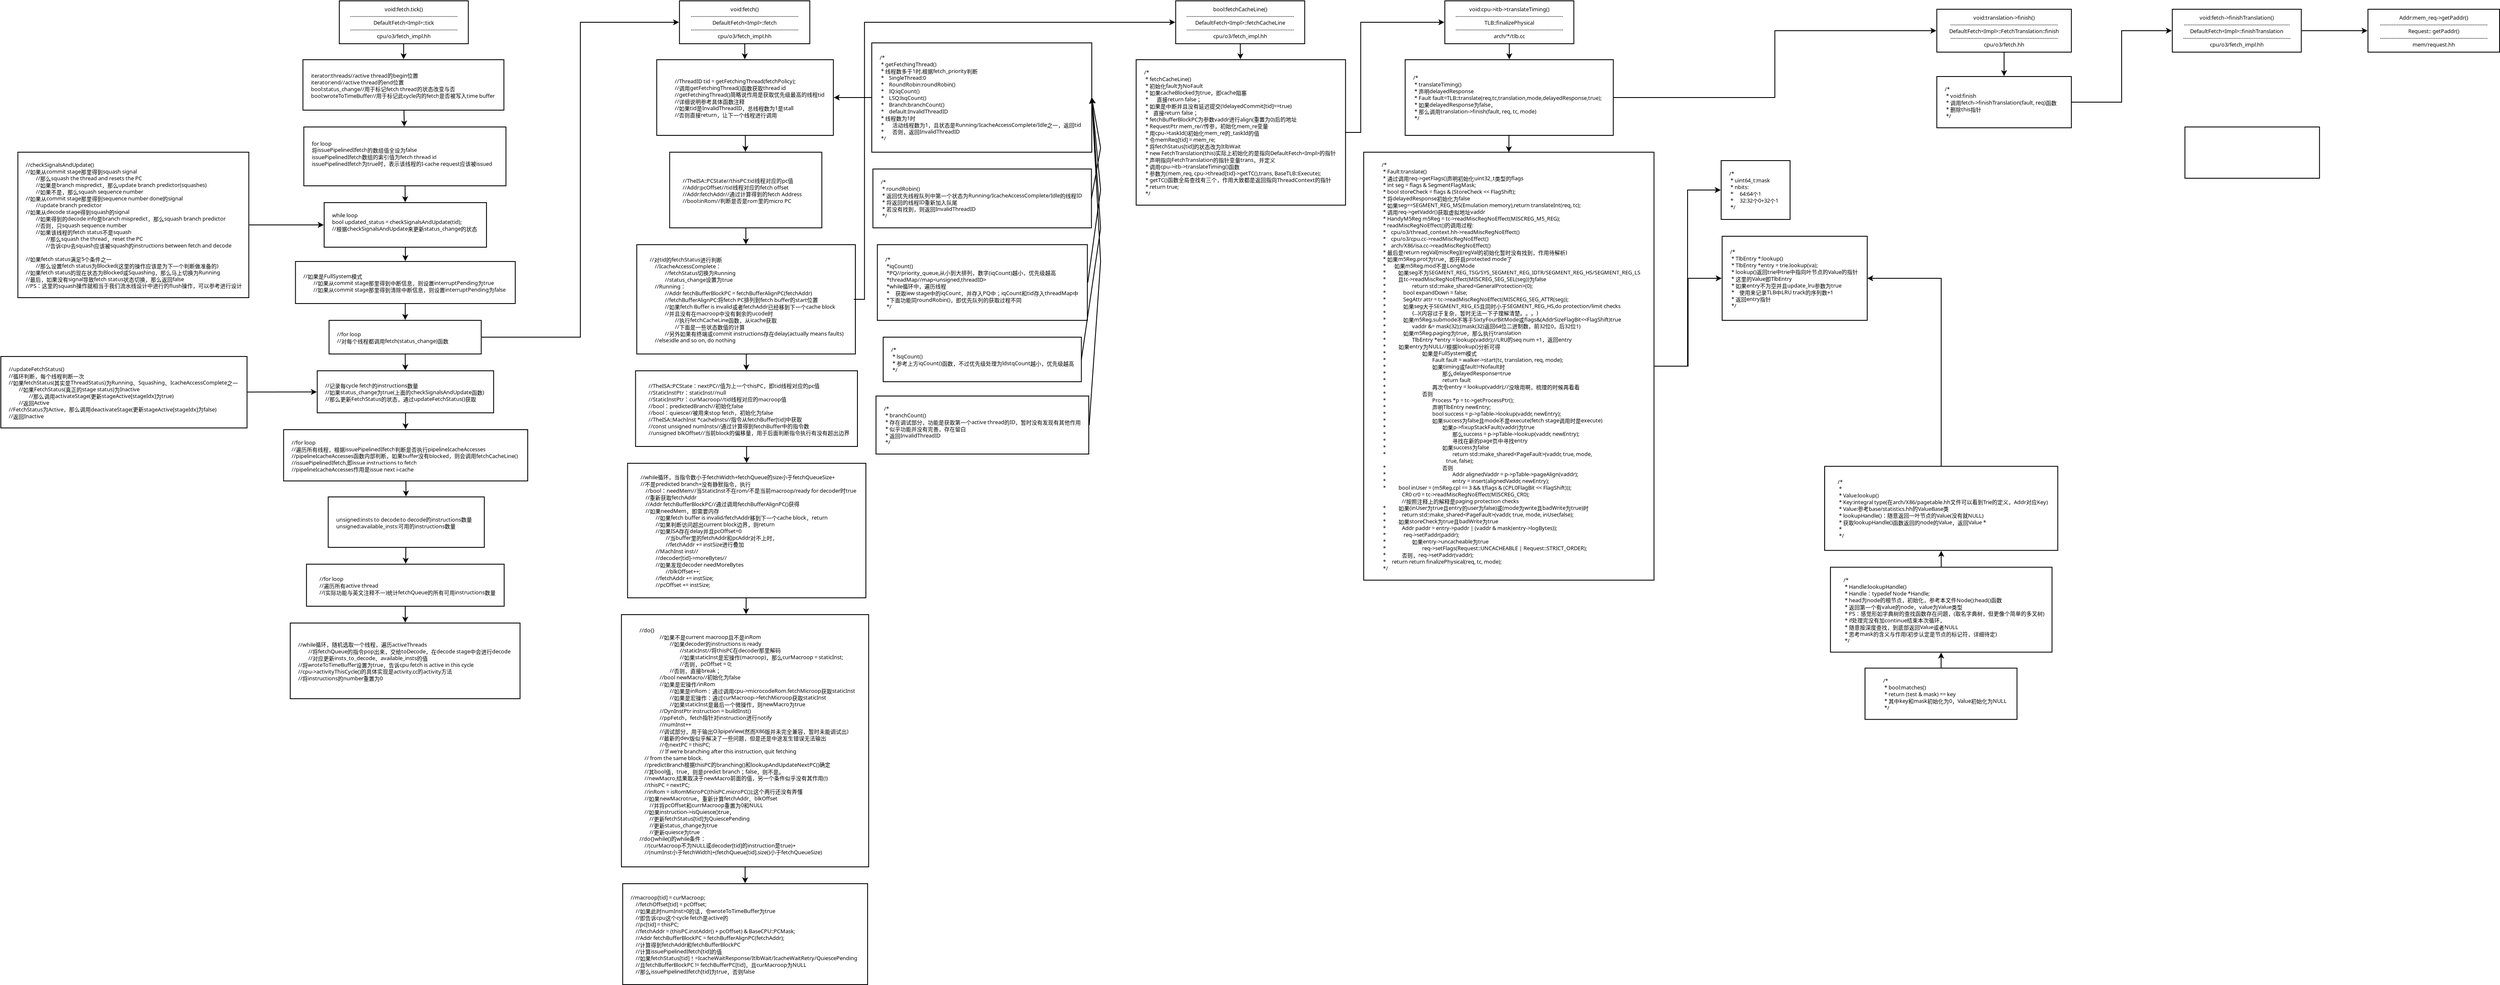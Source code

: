 <?xml version="1.0" encoding="UTF-8"?>
<dia:diagram xmlns:dia="http://www.lysator.liu.se/~alla/dia/">
  <dia:layer name="背景" visible="true" active="true">
    <dia:object type="Flowchart - Box" version="0" id="O0">
      <dia:attribute name="obj_pos">
        <dia:point val="-3.445,11"/>
      </dia:attribute>
      <dia:attribute name="obj_bb">
        <dia:rectangle val="-3.495,10.95;11.945,16.15"/>
      </dia:attribute>
      <dia:attribute name="elem_corner">
        <dia:point val="-3.445,11"/>
      </dia:attribute>
      <dia:attribute name="elem_width">
        <dia:real val="15.34"/>
      </dia:attribute>
      <dia:attribute name="elem_height">
        <dia:real val="5.1"/>
      </dia:attribute>
      <dia:attribute name="show_background">
        <dia:boolean val="true"/>
      </dia:attribute>
      <dia:attribute name="padding">
        <dia:real val="0.5"/>
      </dia:attribute>
      <dia:attribute name="text">
        <dia:composite type="text">
          <dia:attribute name="string">
            <dia:string>#void:fetch.tick()
----------------------------------------------------------------
DefaultFetch&lt;Impl&gt;::tick
----------------------------------------------------------------
cpu/o3/fetch_impl.hh#</dia:string>
          </dia:attribute>
          <dia:attribute name="font">
            <dia:font family="sans" style="0" name="Helvetica"/>
          </dia:attribute>
          <dia:attribute name="height">
            <dia:real val="0.8"/>
          </dia:attribute>
          <dia:attribute name="pos">
            <dia:point val="4.225,12.293"/>
          </dia:attribute>
          <dia:attribute name="color">
            <dia:color val="#000000"/>
          </dia:attribute>
          <dia:attribute name="alignment">
            <dia:enum val="1"/>
          </dia:attribute>
        </dia:composite>
      </dia:attribute>
    </dia:object>
    <dia:object type="Flowchart - Box" version="0" id="O1">
      <dia:attribute name="obj_pos">
        <dia:point val="-7.722,18"/>
      </dia:attribute>
      <dia:attribute name="obj_bb">
        <dia:rectangle val="-7.772,17.95;16.13,24.05"/>
      </dia:attribute>
      <dia:attribute name="elem_corner">
        <dia:point val="-7.722,18"/>
      </dia:attribute>
      <dia:attribute name="elem_width">
        <dia:real val="23.803"/>
      </dia:attribute>
      <dia:attribute name="elem_height">
        <dia:real val="6"/>
      </dia:attribute>
      <dia:attribute name="border_width">
        <dia:real val="0.1"/>
      </dia:attribute>
      <dia:attribute name="show_background">
        <dia:boolean val="true"/>
      </dia:attribute>
      <dia:attribute name="padding">
        <dia:real val="1"/>
      </dia:attribute>
      <dia:attribute name="text">
        <dia:composite type="text">
          <dia:attribute name="string">
            <dia:string>#iterator:threads//active thread的begin位置
iterator:end//active thread的end位置
bool:status_change//用于标记fetch thread的状态改变与否
bool:wroteToTimeBuffer//用于标记此cycle内的fetch是否被写入time buffer#</dia:string>
          </dia:attribute>
          <dia:attribute name="font">
            <dia:font family="sans" style="0" name="Helvetica"/>
          </dia:attribute>
          <dia:attribute name="height">
            <dia:real val="0.8"/>
          </dia:attribute>
          <dia:attribute name="pos">
            <dia:point val="-6.772,20.142"/>
          </dia:attribute>
          <dia:attribute name="color">
            <dia:color val="#000000"/>
          </dia:attribute>
          <dia:attribute name="alignment">
            <dia:enum val="0"/>
          </dia:attribute>
        </dia:composite>
      </dia:attribute>
    </dia:object>
    <dia:object type="Standard - Line" version="0" id="O2">
      <dia:attribute name="obj_pos">
        <dia:point val="4.209,16.149"/>
      </dia:attribute>
      <dia:attribute name="obj_bb">
        <dia:rectangle val="3.84,16.099;4.564,18.062"/>
      </dia:attribute>
      <dia:attribute name="conn_endpoints">
        <dia:point val="4.209,16.149"/>
        <dia:point val="4.198,17.951"/>
      </dia:attribute>
      <dia:attribute name="numcp">
        <dia:int val="1"/>
      </dia:attribute>
      <dia:attribute name="end_arrow">
        <dia:enum val="22"/>
      </dia:attribute>
      <dia:attribute name="end_arrow_length">
        <dia:real val="0.5"/>
      </dia:attribute>
      <dia:attribute name="end_arrow_width">
        <dia:real val="0.5"/>
      </dia:attribute>
      <dia:connections>
        <dia:connection handle="0" to="O0" connection="16"/>
        <dia:connection handle="1" to="O1" connection="16"/>
      </dia:connections>
    </dia:object>
    <dia:object type="Flowchart - Box" version="0" id="O3">
      <dia:attribute name="obj_pos">
        <dia:point val="-7.663,26"/>
      </dia:attribute>
      <dia:attribute name="obj_bb">
        <dia:rectangle val="-7.713,25.95;16.422,33.05"/>
      </dia:attribute>
      <dia:attribute name="elem_corner">
        <dia:point val="-7.663,26"/>
      </dia:attribute>
      <dia:attribute name="elem_width">
        <dia:real val="24.035"/>
      </dia:attribute>
      <dia:attribute name="elem_height">
        <dia:real val="7"/>
      </dia:attribute>
      <dia:attribute name="border_width">
        <dia:real val="0.1"/>
      </dia:attribute>
      <dia:attribute name="show_background">
        <dia:boolean val="true"/>
      </dia:attribute>
      <dia:attribute name="padding">
        <dia:real val="1"/>
      </dia:attribute>
      <dia:attribute name="text">
        <dia:composite type="text">
          <dia:attribute name="string">
            <dia:string>#for loop
将issuePipelinedIfetch的数组值全设为false
issuePipelinedIfetch数组的索引值为fetch thread id
issuePipelinedIfetch为true时，表示该线程的I-cache request应该被issued
#</dia:string>
          </dia:attribute>
          <dia:attribute name="font">
            <dia:font family="sans" style="0" name="Helvetica"/>
          </dia:attribute>
          <dia:attribute name="height">
            <dia:real val="0.8"/>
          </dia:attribute>
          <dia:attribute name="pos">
            <dia:point val="-6.713,28.242"/>
          </dia:attribute>
          <dia:attribute name="color">
            <dia:color val="#000000"/>
          </dia:attribute>
          <dia:attribute name="alignment">
            <dia:enum val="0"/>
          </dia:attribute>
        </dia:composite>
      </dia:attribute>
    </dia:object>
    <dia:object type="Flowchart - Box" version="0" id="O4">
      <dia:attribute name="obj_pos">
        <dia:point val="-5.247,35"/>
      </dia:attribute>
      <dia:attribute name="obj_bb">
        <dia:rectangle val="-5.297,34.95;14.106,40.35"/>
      </dia:attribute>
      <dia:attribute name="elem_corner">
        <dia:point val="-5.247,35"/>
      </dia:attribute>
      <dia:attribute name="elem_width">
        <dia:real val="19.303"/>
      </dia:attribute>
      <dia:attribute name="elem_height">
        <dia:real val="5.3"/>
      </dia:attribute>
      <dia:attribute name="border_width">
        <dia:real val="0.1"/>
      </dia:attribute>
      <dia:attribute name="show_background">
        <dia:boolean val="true"/>
      </dia:attribute>
      <dia:attribute name="padding">
        <dia:real val="1"/>
      </dia:attribute>
      <dia:attribute name="text">
        <dia:composite type="text">
          <dia:attribute name="string">
            <dia:string>#while loop
bool updated_status = checkSignalsAndUpdate(tid);
//根据checkSignalsAndUpdate来更新status_change的状态
#</dia:string>
          </dia:attribute>
          <dia:attribute name="font">
            <dia:font family="sans" style="0" name="Helvetica"/>
          </dia:attribute>
          <dia:attribute name="height">
            <dia:real val="0.8"/>
          </dia:attribute>
          <dia:attribute name="pos">
            <dia:point val="-4.297,36.792"/>
          </dia:attribute>
          <dia:attribute name="color">
            <dia:color val="#000000"/>
          </dia:attribute>
          <dia:attribute name="alignment">
            <dia:enum val="0"/>
          </dia:attribute>
        </dia:composite>
      </dia:attribute>
    </dia:object>
    <dia:object type="Standard - Line" version="0" id="O5">
      <dia:attribute name="obj_pos">
        <dia:point val="4.377,33.05"/>
      </dia:attribute>
      <dia:attribute name="obj_bb">
        <dia:rectangle val="4.023,33.0;4.746,35.063"/>
      </dia:attribute>
      <dia:attribute name="conn_endpoints">
        <dia:point val="4.377,33.05"/>
        <dia:point val="4.388,34.951"/>
      </dia:attribute>
      <dia:attribute name="numcp">
        <dia:int val="1"/>
      </dia:attribute>
      <dia:attribute name="end_arrow">
        <dia:enum val="22"/>
      </dia:attribute>
      <dia:attribute name="end_arrow_length">
        <dia:real val="0.5"/>
      </dia:attribute>
      <dia:attribute name="end_arrow_width">
        <dia:real val="0.5"/>
      </dia:attribute>
      <dia:connections>
        <dia:connection handle="0" to="O3" connection="16"/>
        <dia:connection handle="1" to="O4" connection="16"/>
      </dia:connections>
    </dia:object>
    <dia:object type="Flowchart - Box" version="0" id="O6">
      <dia:attribute name="obj_pos">
        <dia:point val="-41.663,29"/>
      </dia:attribute>
      <dia:attribute name="obj_bb">
        <dia:rectangle val="-41.713,28.95;-14.155,46.35"/>
      </dia:attribute>
      <dia:attribute name="elem_corner">
        <dia:point val="-41.663,29"/>
      </dia:attribute>
      <dia:attribute name="elem_width">
        <dia:real val="27.458"/>
      </dia:attribute>
      <dia:attribute name="elem_height">
        <dia:real val="17.3"/>
      </dia:attribute>
      <dia:attribute name="border_width">
        <dia:real val="0.1"/>
      </dia:attribute>
      <dia:attribute name="show_background">
        <dia:boolean val="true"/>
      </dia:attribute>
      <dia:attribute name="padding">
        <dia:real val="1"/>
      </dia:attribute>
      <dia:attribute name="text">
        <dia:composite type="text">
          <dia:attribute name="string">
            <dia:string>#//checkSignalsAndUpdate()
//如果从commit stage那里得到squash signal
	//那么squash the thread and resets the PC
	//如果是branch mispredict，那么update branch predictor(squashes)
	//如果不是，那么squash sequence number
//如果从commit stage那里得到sequence number done的signal
	//update branch predictor
//如果从decode stage得到squash的signal
	//如果得到的decode info是branch mispredict，那么squash branch predictor
	//否则，只squash sequence number
	//如果该线程的fetch status不是squash
		//那么squash the thread，reset the PC
		//告诉cpu去squash应该被squash的instructions between fetch and decode

//如果fetch status满足5个条件之一
	//那么设置fetch status为Blocked(这里的操作应该是为下一个判断做准备的)
//如果fetch status的现在状态为Blocked或Squashing，那么马上切换为Running
//最后，如果没有signal导致fetch status状态切换，那么返回false
//PS：这里的squash操作就相当于我们流水线设计中进行的flush操作，可以参考进行设计#</dia:string>
          </dia:attribute>
          <dia:attribute name="font">
            <dia:font family="sans" style="0" name="Helvetica"/>
          </dia:attribute>
          <dia:attribute name="height">
            <dia:real val="0.8"/>
          </dia:attribute>
          <dia:attribute name="pos">
            <dia:point val="-40.713,30.793"/>
          </dia:attribute>
          <dia:attribute name="color">
            <dia:color val="#000000"/>
          </dia:attribute>
          <dia:attribute name="alignment">
            <dia:enum val="0"/>
          </dia:attribute>
        </dia:composite>
      </dia:attribute>
    </dia:object>
    <dia:object type="Standard - Line" version="0" id="O7">
      <dia:attribute name="obj_pos">
        <dia:point val="-14.156,37.65"/>
      </dia:attribute>
      <dia:attribute name="obj_bb">
        <dia:rectangle val="-14.206,37.288;-5.185,38.012"/>
      </dia:attribute>
      <dia:attribute name="conn_endpoints">
        <dia:point val="-14.156,37.65"/>
        <dia:point val="-5.297,37.65"/>
      </dia:attribute>
      <dia:attribute name="numcp">
        <dia:int val="1"/>
      </dia:attribute>
      <dia:attribute name="end_arrow">
        <dia:enum val="22"/>
      </dia:attribute>
      <dia:attribute name="end_arrow_length">
        <dia:real val="0.5"/>
      </dia:attribute>
      <dia:attribute name="end_arrow_width">
        <dia:real val="0.5"/>
      </dia:attribute>
      <dia:connections>
        <dia:connection handle="0" to="O6" connection="16"/>
        <dia:connection handle="1" to="O4" connection="16"/>
      </dia:connections>
    </dia:object>
    <dia:object type="Standard - Line" version="0" id="O8">
      <dia:attribute name="obj_pos">
        <dia:point val="4.242,24.049"/>
      </dia:attribute>
      <dia:attribute name="obj_bb">
        <dia:rectangle val="3.907,23.997;4.63,26.062"/>
      </dia:attribute>
      <dia:attribute name="conn_endpoints">
        <dia:point val="4.242,24.049"/>
        <dia:point val="4.281,25.95"/>
      </dia:attribute>
      <dia:attribute name="numcp">
        <dia:int val="1"/>
      </dia:attribute>
      <dia:attribute name="end_arrow">
        <dia:enum val="22"/>
      </dia:attribute>
      <dia:attribute name="end_arrow_length">
        <dia:real val="0.5"/>
      </dia:attribute>
      <dia:attribute name="end_arrow_width">
        <dia:real val="0.5"/>
      </dia:attribute>
      <dia:connections>
        <dia:connection handle="0" to="O1" connection="16"/>
        <dia:connection handle="1" to="O3" connection="16"/>
      </dia:connections>
    </dia:object>
    <dia:object type="Flowchart - Box" version="0" id="O9">
      <dia:attribute name="obj_pos">
        <dia:point val="-43.663,53.297"/>
      </dia:attribute>
      <dia:attribute name="obj_bb">
        <dia:rectangle val="-43.713,53.247;-14.39,61.847"/>
      </dia:attribute>
      <dia:attribute name="elem_corner">
        <dia:point val="-43.663,53.297"/>
      </dia:attribute>
      <dia:attribute name="elem_width">
        <dia:real val="29.223"/>
      </dia:attribute>
      <dia:attribute name="elem_height">
        <dia:real val="8.5"/>
      </dia:attribute>
      <dia:attribute name="border_width">
        <dia:real val="0.1"/>
      </dia:attribute>
      <dia:attribute name="show_background">
        <dia:boolean val="true"/>
      </dia:attribute>
      <dia:attribute name="padding">
        <dia:real val="1"/>
      </dia:attribute>
      <dia:attribute name="text">
        <dia:composite type="text">
          <dia:attribute name="string">
            <dia:string>#//updateFetchStatus()
//循环判断，每个线程判断一次
//如果fetchStatus(其实是ThreadStatus)为Running、Squashing、IcacheAccessComplete之一
	//如果FetchStatus(真正的stage status)为Inactive
		//那么调用activateStage(更新stageActive[stageIdx]为true)
	//返回Active
//FetchStatus为Active，那么调用deactivateStage(更新stageActive[stageIdx]为false)
//返回Inactive#</dia:string>
          </dia:attribute>
          <dia:attribute name="font">
            <dia:font family="sans" style="0" name="Helvetica"/>
          </dia:attribute>
          <dia:attribute name="height">
            <dia:real val="0.8"/>
          </dia:attribute>
          <dia:attribute name="pos">
            <dia:point val="-42.713,55.09"/>
          </dia:attribute>
          <dia:attribute name="color">
            <dia:color val="#000000"/>
          </dia:attribute>
          <dia:attribute name="alignment">
            <dia:enum val="0"/>
          </dia:attribute>
        </dia:composite>
      </dia:attribute>
    </dia:object>
    <dia:object type="Flowchart - Box" version="0" id="O10">
      <dia:attribute name="obj_pos">
        <dia:point val="-8.484,42"/>
      </dia:attribute>
      <dia:attribute name="obj_bb">
        <dia:rectangle val="-8.534,41.95;17.353,47.05"/>
      </dia:attribute>
      <dia:attribute name="elem_corner">
        <dia:point val="-8.484,42"/>
      </dia:attribute>
      <dia:attribute name="elem_width">
        <dia:real val="25.788"/>
      </dia:attribute>
      <dia:attribute name="elem_height">
        <dia:real val="5"/>
      </dia:attribute>
      <dia:attribute name="border_width">
        <dia:real val="0.1"/>
      </dia:attribute>
      <dia:attribute name="show_background">
        <dia:boolean val="true"/>
      </dia:attribute>
      <dia:attribute name="padding">
        <dia:real val="1"/>
      </dia:attribute>
      <dia:attribute name="text">
        <dia:composite type="text">
          <dia:attribute name="string">
            <dia:string>#//如果是FullSystem模式
    	//如果从commit stage那里得到中断信息，则设置interruptPending为true
    	//如果从commit stage那里得到清除中断信息，则设置interruptPending为false#</dia:string>
          </dia:attribute>
          <dia:attribute name="font">
            <dia:font family="sans" style="0" name="Helvetica"/>
          </dia:attribute>
          <dia:attribute name="height">
            <dia:real val="0.8"/>
          </dia:attribute>
          <dia:attribute name="pos">
            <dia:point val="-7.534,44.042"/>
          </dia:attribute>
          <dia:attribute name="color">
            <dia:color val="#000000"/>
          </dia:attribute>
          <dia:attribute name="alignment">
            <dia:enum val="0"/>
          </dia:attribute>
        </dia:composite>
      </dia:attribute>
    </dia:object>
    <dia:object type="Standard - Line" version="0" id="O11">
      <dia:attribute name="obj_pos">
        <dia:point val="4.407,40.35"/>
      </dia:attribute>
      <dia:attribute name="obj_bb">
        <dia:rectangle val="4.045,40.3;4.769,42.062"/>
      </dia:attribute>
      <dia:attribute name="conn_endpoints">
        <dia:point val="4.407,40.35"/>
        <dia:point val="4.408,41.95"/>
      </dia:attribute>
      <dia:attribute name="numcp">
        <dia:int val="1"/>
      </dia:attribute>
      <dia:attribute name="end_arrow">
        <dia:enum val="22"/>
      </dia:attribute>
      <dia:attribute name="end_arrow_length">
        <dia:real val="0.5"/>
      </dia:attribute>
      <dia:attribute name="end_arrow_width">
        <dia:real val="0.5"/>
      </dia:attribute>
      <dia:connections>
        <dia:connection handle="0" to="O4" connection="16"/>
        <dia:connection handle="1" to="O10" connection="16"/>
      </dia:connections>
    </dia:object>
    <dia:object type="Flowchart - Box" version="0" id="O12">
      <dia:attribute name="obj_pos">
        <dia:point val="-4.663,49"/>
      </dia:attribute>
      <dia:attribute name="obj_bb">
        <dia:rectangle val="-4.713,48.95;13.482,53.05"/>
      </dia:attribute>
      <dia:attribute name="elem_corner">
        <dia:point val="-4.663,49"/>
      </dia:attribute>
      <dia:attribute name="elem_width">
        <dia:real val="18.095"/>
      </dia:attribute>
      <dia:attribute name="elem_height">
        <dia:real val="4"/>
      </dia:attribute>
      <dia:attribute name="border_width">
        <dia:real val="0.1"/>
      </dia:attribute>
      <dia:attribute name="show_background">
        <dia:boolean val="true"/>
      </dia:attribute>
      <dia:attribute name="padding">
        <dia:real val="1"/>
      </dia:attribute>
      <dia:attribute name="text">
        <dia:composite type="text">
          <dia:attribute name="string">
            <dia:string>#//for loop
//对每个线程都调用fetch(status_change)函数#</dia:string>
          </dia:attribute>
          <dia:attribute name="font">
            <dia:font family="sans" style="0" name="Helvetica"/>
          </dia:attribute>
          <dia:attribute name="height">
            <dia:real val="0.8"/>
          </dia:attribute>
          <dia:attribute name="pos">
            <dia:point val="-3.713,50.943"/>
          </dia:attribute>
          <dia:attribute name="color">
            <dia:color val="#000000"/>
          </dia:attribute>
          <dia:attribute name="alignment">
            <dia:enum val="0"/>
          </dia:attribute>
        </dia:composite>
      </dia:attribute>
    </dia:object>
    <dia:object type="Standard - Line" version="0" id="O13">
      <dia:attribute name="obj_pos">
        <dia:point val="4.4,47.049"/>
      </dia:attribute>
      <dia:attribute name="obj_bb">
        <dia:rectangle val="4.033,46.999;4.757,49.065"/>
      </dia:attribute>
      <dia:attribute name="conn_endpoints">
        <dia:point val="4.4,47.049"/>
        <dia:point val="4.393,48.953"/>
      </dia:attribute>
      <dia:attribute name="numcp">
        <dia:int val="1"/>
      </dia:attribute>
      <dia:attribute name="end_arrow">
        <dia:enum val="22"/>
      </dia:attribute>
      <dia:attribute name="end_arrow_length">
        <dia:real val="0.5"/>
      </dia:attribute>
      <dia:attribute name="end_arrow_width">
        <dia:real val="0.5"/>
      </dia:attribute>
      <dia:connections>
        <dia:connection handle="0" to="O10" connection="16"/>
        <dia:connection handle="1" to="O12" connection="16"/>
      </dia:connections>
    </dia:object>
    <dia:object type="Flowchart - Box" version="0" id="O14">
      <dia:attribute name="obj_pos">
        <dia:point val="-6.068,55"/>
      </dia:attribute>
      <dia:attribute name="obj_bb">
        <dia:rectangle val="-6.118,54.95;14.952,60.05"/>
      </dia:attribute>
      <dia:attribute name="elem_corner">
        <dia:point val="-6.068,55"/>
      </dia:attribute>
      <dia:attribute name="elem_width">
        <dia:real val="20.97"/>
      </dia:attribute>
      <dia:attribute name="elem_height">
        <dia:real val="5"/>
      </dia:attribute>
      <dia:attribute name="border_width">
        <dia:real val="0.1"/>
      </dia:attribute>
      <dia:attribute name="show_background">
        <dia:boolean val="true"/>
      </dia:attribute>
      <dia:attribute name="padding">
        <dia:real val="1"/>
      </dia:attribute>
      <dia:attribute name="text">
        <dia:composite type="text">
          <dia:attribute name="string">
            <dia:string>#//记录每cycle fetch的instructions数量
//如果status_change为true(上面的checkSignalsAndUpdate函数)
//那么更新FetchStatus的状态，通过updateFetchStatus()获取#</dia:string>
          </dia:attribute>
          <dia:attribute name="font">
            <dia:font family="sans" style="0" name="Helvetica"/>
          </dia:attribute>
          <dia:attribute name="height">
            <dia:real val="0.8"/>
          </dia:attribute>
          <dia:attribute name="pos">
            <dia:point val="-5.118,57.042"/>
          </dia:attribute>
          <dia:attribute name="color">
            <dia:color val="#000000"/>
          </dia:attribute>
          <dia:attribute name="alignment">
            <dia:enum val="0"/>
          </dia:attribute>
        </dia:composite>
      </dia:attribute>
    </dia:object>
    <dia:object type="Standard - Line" version="0" id="O15">
      <dia:attribute name="obj_pos">
        <dia:point val="4.395,53.047"/>
      </dia:attribute>
      <dia:attribute name="obj_bb">
        <dia:rectangle val="4.039,52.997;4.763,55.062"/>
      </dia:attribute>
      <dia:attribute name="conn_endpoints">
        <dia:point val="4.395,53.047"/>
        <dia:point val="4.404,54.951"/>
      </dia:attribute>
      <dia:attribute name="numcp">
        <dia:int val="1"/>
      </dia:attribute>
      <dia:attribute name="end_arrow">
        <dia:enum val="22"/>
      </dia:attribute>
      <dia:attribute name="end_arrow_length">
        <dia:real val="0.5"/>
      </dia:attribute>
      <dia:attribute name="end_arrow_width">
        <dia:real val="0.5"/>
      </dia:attribute>
      <dia:connections>
        <dia:connection handle="0" to="O12" connection="16"/>
        <dia:connection handle="1" to="O14" connection="16"/>
      </dia:connections>
    </dia:object>
    <dia:object type="Flowchart - Box" version="0" id="O16">
      <dia:attribute name="obj_pos">
        <dia:point val="-10.068,62"/>
      </dia:attribute>
      <dia:attribute name="obj_bb">
        <dia:rectangle val="-10.118,61.95;19.004,68.15"/>
      </dia:attribute>
      <dia:attribute name="elem_corner">
        <dia:point val="-10.068,62"/>
      </dia:attribute>
      <dia:attribute name="elem_width">
        <dia:real val="29.023"/>
      </dia:attribute>
      <dia:attribute name="elem_height">
        <dia:real val="6.1"/>
      </dia:attribute>
      <dia:attribute name="border_width">
        <dia:real val="0.1"/>
      </dia:attribute>
      <dia:attribute name="show_background">
        <dia:boolean val="true"/>
      </dia:attribute>
      <dia:attribute name="padding">
        <dia:real val="1"/>
      </dia:attribute>
      <dia:attribute name="text">
        <dia:composite type="text">
          <dia:attribute name="string">
            <dia:string>#//for loop
//遍历所有线程，根据issuePipelinedIfetch判断是否执行pipelineIcacheAccesses
//pipelineIcacheAccesses函数内部判断，如果buffer没有blocked，则会调用fetchCacheLine()
//issuePipelinedIfetch,即issue instructions to fetch
//pipelineIcacheAccesses作用是issue next i-cache#</dia:string>
          </dia:attribute>
          <dia:attribute name="font">
            <dia:font family="sans" style="0" name="Helvetica"/>
          </dia:attribute>
          <dia:attribute name="height">
            <dia:real val="0.8"/>
          </dia:attribute>
          <dia:attribute name="pos">
            <dia:point val="-9.118,63.792"/>
          </dia:attribute>
          <dia:attribute name="color">
            <dia:color val="#000000"/>
          </dia:attribute>
          <dia:attribute name="alignment">
            <dia:enum val="0"/>
          </dia:attribute>
        </dia:composite>
      </dia:attribute>
    </dia:object>
    <dia:object type="Standard - Line" version="0" id="O17">
      <dia:attribute name="obj_pos">
        <dia:point val="4.426,60.05"/>
      </dia:attribute>
      <dia:attribute name="obj_bb">
        <dia:rectangle val="4.068,59.999;4.792,62.063"/>
      </dia:attribute>
      <dia:attribute name="conn_endpoints">
        <dia:point val="4.426,60.05"/>
        <dia:point val="4.432,61.952"/>
      </dia:attribute>
      <dia:attribute name="numcp">
        <dia:int val="1"/>
      </dia:attribute>
      <dia:attribute name="end_arrow">
        <dia:enum val="22"/>
      </dia:attribute>
      <dia:attribute name="end_arrow_length">
        <dia:real val="0.5"/>
      </dia:attribute>
      <dia:attribute name="end_arrow_width">
        <dia:real val="0.5"/>
      </dia:attribute>
      <dia:connections>
        <dia:connection handle="0" to="O14" connection="16"/>
        <dia:connection handle="1" to="O16" connection="16"/>
      </dia:connections>
    </dia:object>
    <dia:object type="Flowchart - Box" version="0" id="O18">
      <dia:attribute name="obj_pos">
        <dia:point val="-4.763,70"/>
      </dia:attribute>
      <dia:attribute name="obj_bb">
        <dia:rectangle val="-4.813,69.95;13.845,76.05"/>
      </dia:attribute>
      <dia:attribute name="elem_corner">
        <dia:point val="-4.763,70"/>
      </dia:attribute>
      <dia:attribute name="elem_width">
        <dia:real val="18.558"/>
      </dia:attribute>
      <dia:attribute name="elem_height">
        <dia:real val="6"/>
      </dia:attribute>
      <dia:attribute name="border_width">
        <dia:real val="0.1"/>
      </dia:attribute>
      <dia:attribute name="show_background">
        <dia:boolean val="true"/>
      </dia:attribute>
      <dia:attribute name="padding">
        <dia:real val="1"/>
      </dia:attribute>
      <dia:attribute name="text">
        <dia:composite type="text">
          <dia:attribute name="string">
            <dia:string>#unsigned:insts to decode:to decode的instructions数量
unsigned:available_insts:可用的instructions数量#</dia:string>
          </dia:attribute>
          <dia:attribute name="font">
            <dia:font family="sans" style="0" name="Helvetica"/>
          </dia:attribute>
          <dia:attribute name="height">
            <dia:real val="0.8"/>
          </dia:attribute>
          <dia:attribute name="pos">
            <dia:point val="-3.813,72.942"/>
          </dia:attribute>
          <dia:attribute name="color">
            <dia:color val="#000000"/>
          </dia:attribute>
          <dia:attribute name="alignment">
            <dia:enum val="0"/>
          </dia:attribute>
        </dia:composite>
      </dia:attribute>
    </dia:object>
    <dia:object type="Standard - Line" version="0" id="O19">
      <dia:attribute name="obj_pos">
        <dia:point val="4.472,68.15"/>
      </dia:attribute>
      <dia:attribute name="obj_bb">
        <dia:rectangle val="4.121,68.1;4.844,70.062"/>
      </dia:attribute>
      <dia:attribute name="conn_endpoints">
        <dia:point val="4.472,68.15"/>
        <dia:point val="4.488,69.95"/>
      </dia:attribute>
      <dia:attribute name="numcp">
        <dia:int val="1"/>
      </dia:attribute>
      <dia:attribute name="end_arrow">
        <dia:enum val="22"/>
      </dia:attribute>
      <dia:attribute name="end_arrow_length">
        <dia:real val="0.5"/>
      </dia:attribute>
      <dia:attribute name="end_arrow_width">
        <dia:real val="0.5"/>
      </dia:attribute>
      <dia:connections>
        <dia:connection handle="0" to="O16" connection="16"/>
        <dia:connection handle="1" to="O18" connection="16"/>
      </dia:connections>
    </dia:object>
    <dia:object type="Flowchart - Box" version="0" id="O20">
      <dia:attribute name="obj_pos">
        <dia:point val="-7.295,78"/>
      </dia:attribute>
      <dia:attribute name="obj_bb">
        <dia:rectangle val="-7.345,77.95;16.152,83.05"/>
      </dia:attribute>
      <dia:attribute name="elem_corner">
        <dia:point val="-7.295,78"/>
      </dia:attribute>
      <dia:attribute name="elem_width">
        <dia:real val="23.398"/>
      </dia:attribute>
      <dia:attribute name="elem_height">
        <dia:real val="5"/>
      </dia:attribute>
      <dia:attribute name="border_width">
        <dia:real val="0.1"/>
      </dia:attribute>
      <dia:attribute name="show_background">
        <dia:boolean val="true"/>
      </dia:attribute>
      <dia:attribute name="padding">
        <dia:real val="1"/>
      </dia:attribute>
      <dia:attribute name="text">
        <dia:composite type="text">
          <dia:attribute name="string">
            <dia:string>#    //for loop
    //遍历所有active thread
    //(实际功能与英文注释不一)统计fetchQueue的所有可用instructions数量#</dia:string>
          </dia:attribute>
          <dia:attribute name="font">
            <dia:font family="sans" style="0" name="Helvetica"/>
          </dia:attribute>
          <dia:attribute name="height">
            <dia:real val="0.8"/>
          </dia:attribute>
          <dia:attribute name="pos">
            <dia:point val="-6.345,80.043"/>
          </dia:attribute>
          <dia:attribute name="color">
            <dia:color val="#000000"/>
          </dia:attribute>
          <dia:attribute name="alignment">
            <dia:enum val="0"/>
          </dia:attribute>
        </dia:composite>
      </dia:attribute>
    </dia:object>
    <dia:object type="Standard - Line" version="0" id="O21">
      <dia:attribute name="obj_pos">
        <dia:point val="4.47,76.049"/>
      </dia:attribute>
      <dia:attribute name="obj_bb">
        <dia:rectangle val="4.089,75.998;4.813,78.062"/>
      </dia:attribute>
      <dia:attribute name="conn_endpoints">
        <dia:point val="4.47,76.049"/>
        <dia:point val="4.442,77.95"/>
      </dia:attribute>
      <dia:attribute name="numcp">
        <dia:int val="1"/>
      </dia:attribute>
      <dia:attribute name="end_arrow">
        <dia:enum val="22"/>
      </dia:attribute>
      <dia:attribute name="end_arrow_length">
        <dia:real val="0.5"/>
      </dia:attribute>
      <dia:attribute name="end_arrow_width">
        <dia:real val="0.5"/>
      </dia:attribute>
      <dia:connections>
        <dia:connection handle="0" to="O18" connection="16"/>
        <dia:connection handle="1" to="O20" connection="16"/>
      </dia:connections>
    </dia:object>
    <dia:object type="Flowchart - Box" version="0" id="O22">
      <dia:attribute name="obj_pos">
        <dia:point val="-9.098,85"/>
      </dia:attribute>
      <dia:attribute name="obj_bb">
        <dia:rectangle val="-9.148,84.95;17.917,94.05"/>
      </dia:attribute>
      <dia:attribute name="elem_corner">
        <dia:point val="-9.098,85"/>
      </dia:attribute>
      <dia:attribute name="elem_width">
        <dia:real val="26.965"/>
      </dia:attribute>
      <dia:attribute name="elem_height">
        <dia:real val="9"/>
      </dia:attribute>
      <dia:attribute name="border_width">
        <dia:real val="0.1"/>
      </dia:attribute>
      <dia:attribute name="show_background">
        <dia:boolean val="true"/>
      </dia:attribute>
      <dia:attribute name="padding">
        <dia:real val="1"/>
      </dia:attribute>
      <dia:attribute name="text">
        <dia:composite type="text">
          <dia:attribute name="string">
            <dia:string>#//while循环，随机选取一个线程，遍历activeThreads
	//将fetchQueue的指令pop出来，交给toDecode，在decode stage中会进行decode
	//对应更新insts_to_decode、available_insts的值
//将wroteToTimeBuffer设置为true，告诉cpu fetch is active in this cycle
//cpu-&gt;activityThisCycle()的具体实现是activity.cc的activity方法
//将instructions的number重置为0#</dia:string>
          </dia:attribute>
          <dia:attribute name="font">
            <dia:font family="sans" style="0" name="Helvetica"/>
          </dia:attribute>
          <dia:attribute name="height">
            <dia:real val="0.8"/>
          </dia:attribute>
          <dia:attribute name="pos">
            <dia:point val="-8.148,87.843"/>
          </dia:attribute>
          <dia:attribute name="color">
            <dia:color val="#000000"/>
          </dia:attribute>
          <dia:attribute name="alignment">
            <dia:enum val="0"/>
          </dia:attribute>
        </dia:composite>
      </dia:attribute>
    </dia:object>
    <dia:object type="Standard - Line" version="0" id="O23">
      <dia:attribute name="obj_pos">
        <dia:point val="4.398,83.05"/>
      </dia:attribute>
      <dia:attribute name="obj_bb">
        <dia:rectangle val="4.034,83.0;4.757,85.062"/>
      </dia:attribute>
      <dia:attribute name="conn_endpoints">
        <dia:point val="4.398,83.05"/>
        <dia:point val="4.394,84.951"/>
      </dia:attribute>
      <dia:attribute name="numcp">
        <dia:int val="1"/>
      </dia:attribute>
      <dia:attribute name="end_arrow">
        <dia:enum val="22"/>
      </dia:attribute>
      <dia:attribute name="end_arrow_length">
        <dia:real val="0.5"/>
      </dia:attribute>
      <dia:attribute name="end_arrow_width">
        <dia:real val="0.5"/>
      </dia:attribute>
      <dia:connections>
        <dia:connection handle="0" to="O20" connection="16"/>
        <dia:connection handle="1" to="O22" connection="16"/>
      </dia:connections>
    </dia:object>
    <dia:object type="Standard - Line" version="0" id="O24">
      <dia:attribute name="obj_pos">
        <dia:point val="-14.39,57.527"/>
      </dia:attribute>
      <dia:attribute name="obj_bb">
        <dia:rectangle val="-14.44,57.154;-6.006,57.878"/>
      </dia:attribute>
      <dia:attribute name="conn_endpoints">
        <dia:point val="-14.39,57.527"/>
        <dia:point val="-6.118,57.515"/>
      </dia:attribute>
      <dia:attribute name="numcp">
        <dia:int val="1"/>
      </dia:attribute>
      <dia:attribute name="end_arrow">
        <dia:enum val="22"/>
      </dia:attribute>
      <dia:attribute name="end_arrow_length">
        <dia:real val="0.5"/>
      </dia:attribute>
      <dia:attribute name="end_arrow_width">
        <dia:real val="0.5"/>
      </dia:attribute>
      <dia:connections>
        <dia:connection handle="0" to="O9" connection="16"/>
        <dia:connection handle="1" to="O14" connection="16"/>
      </dia:connections>
    </dia:object>
    <dia:object type="Flowchart - Box" version="0" id="O25">
      <dia:attribute name="obj_pos">
        <dia:point val="91.354,18"/>
      </dia:attribute>
      <dia:attribute name="obj_bb">
        <dia:rectangle val="91.304,17.95;116.191,35.35"/>
      </dia:attribute>
      <dia:attribute name="elem_corner">
        <dia:point val="91.354,18"/>
      </dia:attribute>
      <dia:attribute name="elem_width">
        <dia:real val="24.788"/>
      </dia:attribute>
      <dia:attribute name="elem_height">
        <dia:real val="17.3"/>
      </dia:attribute>
      <dia:attribute name="border_width">
        <dia:real val="0.1"/>
      </dia:attribute>
      <dia:attribute name="show_background">
        <dia:boolean val="true"/>
      </dia:attribute>
      <dia:attribute name="padding">
        <dia:real val="1"/>
      </dia:attribute>
      <dia:attribute name="text">
        <dia:composite type="text">
          <dia:attribute name="string">
            <dia:string>#/*
 * fetchCacheLine()
 * 初始化fault为NoFault
 * 如果cacheBlocked为true，即cache阻塞
 * 	  直接return false；
 * 如果是中断并且没有延迟提交(!delayedCommit[tid]==true)
 *    直接return false；
 * fetchBufferBlockPC为参数vaddr进行align(重置为0)后的地址
 * RequestPtr mem_re//传参，初始化mem_re变量
 * 用cpu-&gt;taskId()初始化mem_re的_taskId的值
 * 令memReq[tid] = mem_re;
 * 将fetchStatus[tid]的状态改为ItlbWait
 * new FetchTranslation(this)实际上初始化的是指向DefaultFetch&lt;Impl&gt;的指针
 * 声明指向FetchTranslation的指针变量trans，并定义
 * 调用cpu-&gt;itb-&gt;translateTiming()函数
 * 参数为(mem_req, cpu-&gt;thread[tid]-&gt;getTC(),trans, BaseTLB::Execute);
 * getTC()函数全局查找有三个，作用大致都是返回指向ThreadContext的指针
 * return true;
 */#</dia:string>
          </dia:attribute>
          <dia:attribute name="font">
            <dia:font family="sans" style="0" name="Helvetica"/>
          </dia:attribute>
          <dia:attribute name="height">
            <dia:real val="0.8"/>
          </dia:attribute>
          <dia:attribute name="pos">
            <dia:point val="92.304,19.793"/>
          </dia:attribute>
          <dia:attribute name="color">
            <dia:color val="#000000"/>
          </dia:attribute>
          <dia:attribute name="alignment">
            <dia:enum val="0"/>
          </dia:attribute>
        </dia:composite>
      </dia:attribute>
    </dia:object>
    <dia:object type="Flowchart - Box" version="0" id="O26">
      <dia:attribute name="obj_pos">
        <dia:point val="37,11"/>
      </dia:attribute>
      <dia:attribute name="obj_bb">
        <dia:rectangle val="36.95,10.95;52.545,16.15"/>
      </dia:attribute>
      <dia:attribute name="elem_corner">
        <dia:point val="37,11"/>
      </dia:attribute>
      <dia:attribute name="elem_width">
        <dia:real val="15.495"/>
      </dia:attribute>
      <dia:attribute name="elem_height">
        <dia:real val="5.1"/>
      </dia:attribute>
      <dia:attribute name="show_background">
        <dia:boolean val="true"/>
      </dia:attribute>
      <dia:attribute name="padding">
        <dia:real val="0.5"/>
      </dia:attribute>
      <dia:attribute name="text">
        <dia:composite type="text">
          <dia:attribute name="string">
            <dia:string>#void:fetch()
----------------------------------------------------------------
DefaultFetch&lt;Impl&gt;::fetch
----------------------------------------------------------------
cpu/o3/fetch_impl.hh#</dia:string>
          </dia:attribute>
          <dia:attribute name="font">
            <dia:font family="sans" style="0" name="Helvetica"/>
          </dia:attribute>
          <dia:attribute name="height">
            <dia:real val="0.8"/>
          </dia:attribute>
          <dia:attribute name="pos">
            <dia:point val="44.748,12.293"/>
          </dia:attribute>
          <dia:attribute name="color">
            <dia:color val="#000000"/>
          </dia:attribute>
          <dia:attribute name="alignment">
            <dia:enum val="1"/>
          </dia:attribute>
        </dia:composite>
      </dia:attribute>
    </dia:object>
    <dia:object type="Standard - ZigZagLine" version="1" id="O27">
      <dia:attribute name="obj_pos">
        <dia:point val="13.482,51"/>
      </dia:attribute>
      <dia:attribute name="obj_bb">
        <dia:rectangle val="13.432,13.188;37.061,51.05"/>
      </dia:attribute>
      <dia:attribute name="orth_points">
        <dia:point val="13.482,51"/>
        <dia:point val="25.216,51"/>
        <dia:point val="25.216,13.55"/>
        <dia:point val="36.95,13.55"/>
      </dia:attribute>
      <dia:attribute name="orth_orient">
        <dia:enum val="0"/>
        <dia:enum val="1"/>
        <dia:enum val="0"/>
      </dia:attribute>
      <dia:attribute name="autorouting">
        <dia:boolean val="true"/>
      </dia:attribute>
      <dia:attribute name="end_arrow">
        <dia:enum val="22"/>
      </dia:attribute>
      <dia:attribute name="end_arrow_length">
        <dia:real val="0.5"/>
      </dia:attribute>
      <dia:attribute name="end_arrow_width">
        <dia:real val="0.5"/>
      </dia:attribute>
      <dia:connections>
        <dia:connection handle="0" to="O12" connection="16"/>
        <dia:connection handle="1" to="O26" connection="16"/>
      </dia:connections>
    </dia:object>
    <dia:object type="Flowchart - Box" version="0" id="O28">
      <dia:attribute name="obj_pos">
        <dia:point val="34.389,18"/>
      </dia:attribute>
      <dia:attribute name="obj_bb">
        <dia:rectangle val="34.339,17.95;55.257,27.05"/>
      </dia:attribute>
      <dia:attribute name="elem_corner">
        <dia:point val="34.389,18"/>
      </dia:attribute>
      <dia:attribute name="elem_width">
        <dia:real val="20.818"/>
      </dia:attribute>
      <dia:attribute name="elem_height">
        <dia:real val="9"/>
      </dia:attribute>
      <dia:attribute name="border_width">
        <dia:real val="0.1"/>
      </dia:attribute>
      <dia:attribute name="show_background">
        <dia:boolean val="true"/>
      </dia:attribute>
      <dia:attribute name="padding">
        <dia:real val="1"/>
      </dia:attribute>
      <dia:attribute name="text">
        <dia:composite type="text">
          <dia:attribute name="string">
            <dia:string>#	//ThreadID tid = getFetchingThread(fetchPolicy);
	//调用getFetchingThread()函数获取thread id
	//getFetchingThread()简略说作用是获取优先级最高的线程tid
	//详细说明参考具体函数注释
	//如果tid是InvalidThreadID，总线程数为1是stall
	//否则直接return，让下一个线程进行调用#</dia:string>
          </dia:attribute>
          <dia:attribute name="font">
            <dia:font family="sans" style="0" name="Helvetica"/>
          </dia:attribute>
          <dia:attribute name="height">
            <dia:real val="0.8"/>
          </dia:attribute>
          <dia:attribute name="pos">
            <dia:point val="35.339,20.843"/>
          </dia:attribute>
          <dia:attribute name="color">
            <dia:color val="#000000"/>
          </dia:attribute>
          <dia:attribute name="alignment">
            <dia:enum val="0"/>
          </dia:attribute>
        </dia:composite>
      </dia:attribute>
    </dia:object>
    <dia:object type="Flowchart - Box" version="0" id="O29">
      <dia:attribute name="obj_pos">
        <dia:point val="96,11"/>
      </dia:attribute>
      <dia:attribute name="obj_bb">
        <dia:rectangle val="95.95,10.95;111.39,16.15"/>
      </dia:attribute>
      <dia:attribute name="elem_corner">
        <dia:point val="96,11"/>
      </dia:attribute>
      <dia:attribute name="elem_width">
        <dia:real val="15.34"/>
      </dia:attribute>
      <dia:attribute name="elem_height">
        <dia:real val="5.1"/>
      </dia:attribute>
      <dia:attribute name="show_background">
        <dia:boolean val="true"/>
      </dia:attribute>
      <dia:attribute name="padding">
        <dia:real val="0.5"/>
      </dia:attribute>
      <dia:attribute name="text">
        <dia:composite type="text">
          <dia:attribute name="string">
            <dia:string>#bool:fetchCacheLine()
----------------------------------------------------------------
DefaultFetch&lt;Impl&gt;::fetchCacheLine
----------------------------------------------------------------
cpu/o3/fetch_impl.hh#</dia:string>
          </dia:attribute>
          <dia:attribute name="font">
            <dia:font family="sans" style="0" name="Helvetica"/>
          </dia:attribute>
          <dia:attribute name="height">
            <dia:real val="0.8"/>
          </dia:attribute>
          <dia:attribute name="pos">
            <dia:point val="103.67,12.293"/>
          </dia:attribute>
          <dia:attribute name="color">
            <dia:color val="#000000"/>
          </dia:attribute>
          <dia:attribute name="alignment">
            <dia:enum val="1"/>
          </dia:attribute>
        </dia:composite>
      </dia:attribute>
    </dia:object>
    <dia:object type="Flowchart - Box" version="0" id="O30">
      <dia:attribute name="obj_pos">
        <dia:point val="128,11"/>
      </dia:attribute>
      <dia:attribute name="obj_bb">
        <dia:rectangle val="127.95,10.95;143.39,16.15"/>
      </dia:attribute>
      <dia:attribute name="elem_corner">
        <dia:point val="128,11"/>
      </dia:attribute>
      <dia:attribute name="elem_width">
        <dia:real val="15.34"/>
      </dia:attribute>
      <dia:attribute name="elem_height">
        <dia:real val="5.1"/>
      </dia:attribute>
      <dia:attribute name="show_background">
        <dia:boolean val="true"/>
      </dia:attribute>
      <dia:attribute name="padding">
        <dia:real val="0.5"/>
      </dia:attribute>
      <dia:attribute name="text">
        <dia:composite type="text">
          <dia:attribute name="string">
            <dia:string>#void:cpu-&gt;itb-&gt;translateTiming()
----------------------------------------------------------------
TLB::finalizePhysical
----------------------------------------------------------------
arch/*/tlb.cc#</dia:string>
          </dia:attribute>
          <dia:attribute name="font">
            <dia:font family="sans" style="0" name="Helvetica"/>
          </dia:attribute>
          <dia:attribute name="height">
            <dia:real val="0.8"/>
          </dia:attribute>
          <dia:attribute name="pos">
            <dia:point val="135.67,12.293"/>
          </dia:attribute>
          <dia:attribute name="color">
            <dia:color val="#000000"/>
          </dia:attribute>
          <dia:attribute name="alignment">
            <dia:enum val="1"/>
          </dia:attribute>
        </dia:composite>
      </dia:attribute>
    </dia:object>
    <dia:object type="Flowchart - Box" version="0" id="O31">
      <dia:attribute name="obj_pos">
        <dia:point val="186.498,12"/>
      </dia:attribute>
      <dia:attribute name="obj_bb">
        <dia:rectangle val="186.448,11.95;202.548,17.15"/>
      </dia:attribute>
      <dia:attribute name="elem_corner">
        <dia:point val="186.498,12"/>
      </dia:attribute>
      <dia:attribute name="elem_width">
        <dia:real val="16"/>
      </dia:attribute>
      <dia:attribute name="elem_height">
        <dia:real val="5.1"/>
      </dia:attribute>
      <dia:attribute name="show_background">
        <dia:boolean val="true"/>
      </dia:attribute>
      <dia:attribute name="padding">
        <dia:real val="0.5"/>
      </dia:attribute>
      <dia:attribute name="text">
        <dia:composite type="text">
          <dia:attribute name="string">
            <dia:string>#void:translation-&gt;finish()
----------------------------------------------------------------
DefaultFetch&lt;Impl&gt;::FetchTranslation::finish
----------------------------------------------------------------
cpu/o3/fetch.hh#</dia:string>
          </dia:attribute>
          <dia:attribute name="font">
            <dia:font family="sans" style="0" name="Helvetica"/>
          </dia:attribute>
          <dia:attribute name="height">
            <dia:real val="0.8"/>
          </dia:attribute>
          <dia:attribute name="pos">
            <dia:point val="194.498,13.293"/>
          </dia:attribute>
          <dia:attribute name="color">
            <dia:color val="#000000"/>
          </dia:attribute>
          <dia:attribute name="alignment">
            <dia:enum val="1"/>
          </dia:attribute>
        </dia:composite>
      </dia:attribute>
    </dia:object>
    <dia:object type="Flowchart - Box" version="0" id="O32">
      <dia:attribute name="obj_pos">
        <dia:point val="214.498,12"/>
      </dia:attribute>
      <dia:attribute name="obj_bb">
        <dia:rectangle val="214.448,11.95;229.888,17.15"/>
      </dia:attribute>
      <dia:attribute name="elem_corner">
        <dia:point val="214.498,12"/>
      </dia:attribute>
      <dia:attribute name="elem_width">
        <dia:real val="15.34"/>
      </dia:attribute>
      <dia:attribute name="elem_height">
        <dia:real val="5.1"/>
      </dia:attribute>
      <dia:attribute name="show_background">
        <dia:boolean val="true"/>
      </dia:attribute>
      <dia:attribute name="padding">
        <dia:real val="0.5"/>
      </dia:attribute>
      <dia:attribute name="text">
        <dia:composite type="text">
          <dia:attribute name="string">
            <dia:string>#void:fetch-&gt;finishTranslation()
---------------------------------------------------------------
DefaultFetch&lt;Impl&gt;::finishTranslation
----------------------------------------------------------------
cpu/o3/fetch_impl.hh#</dia:string>
          </dia:attribute>
          <dia:attribute name="font">
            <dia:font family="sans" style="0" name="Helvetica"/>
          </dia:attribute>
          <dia:attribute name="height">
            <dia:real val="0.8"/>
          </dia:attribute>
          <dia:attribute name="pos">
            <dia:point val="222.168,13.293"/>
          </dia:attribute>
          <dia:attribute name="color">
            <dia:color val="#000000"/>
          </dia:attribute>
          <dia:attribute name="alignment">
            <dia:enum val="1"/>
          </dia:attribute>
        </dia:composite>
      </dia:attribute>
    </dia:object>
    <dia:object type="Flowchart - Box" version="0" id="O33">
      <dia:attribute name="obj_pos">
        <dia:point val="237.764,12"/>
      </dia:attribute>
      <dia:attribute name="obj_bb">
        <dia:rectangle val="237.714,11.95;253.462,17.15"/>
      </dia:attribute>
      <dia:attribute name="elem_corner">
        <dia:point val="237.764,12"/>
      </dia:attribute>
      <dia:attribute name="elem_width">
        <dia:real val="15.648"/>
      </dia:attribute>
      <dia:attribute name="elem_height">
        <dia:real val="5.1"/>
      </dia:attribute>
      <dia:attribute name="show_background">
        <dia:boolean val="true"/>
      </dia:attribute>
      <dia:attribute name="padding">
        <dia:real val="0.5"/>
      </dia:attribute>
      <dia:attribute name="text">
        <dia:composite type="text">
          <dia:attribute name="string">
            <dia:string>#Addr:mem_req-&gt;getPaddr()
----------------------------------------------------------------
Request:: getPaddr()
----------------------------------------------------------------
mem/request.hh#</dia:string>
          </dia:attribute>
          <dia:attribute name="font">
            <dia:font family="sans" style="0" name="Helvetica"/>
          </dia:attribute>
          <dia:attribute name="height">
            <dia:real val="0.8"/>
          </dia:attribute>
          <dia:attribute name="pos">
            <dia:point val="245.588,13.293"/>
          </dia:attribute>
          <dia:attribute name="color">
            <dia:color val="#000000"/>
          </dia:attribute>
          <dia:attribute name="alignment">
            <dia:enum val="1"/>
          </dia:attribute>
        </dia:composite>
      </dia:attribute>
    </dia:object>
    <dia:object type="Flowchart - Box" version="0" id="O34">
      <dia:attribute name="obj_pos">
        <dia:point val="35.833,29"/>
      </dia:attribute>
      <dia:attribute name="obj_bb">
        <dia:rectangle val="35.783,28.95;53.978,38.05"/>
      </dia:attribute>
      <dia:attribute name="elem_corner">
        <dia:point val="35.833,29"/>
      </dia:attribute>
      <dia:attribute name="elem_width">
        <dia:real val="18.095"/>
      </dia:attribute>
      <dia:attribute name="elem_height">
        <dia:real val="9"/>
      </dia:attribute>
      <dia:attribute name="border_width">
        <dia:real val="0.1"/>
      </dia:attribute>
      <dia:attribute name="show_background">
        <dia:boolean val="true"/>
      </dia:attribute>
      <dia:attribute name="padding">
        <dia:real val="1"/>
      </dia:attribute>
      <dia:attribute name="text">
        <dia:composite type="text">
          <dia:attribute name="string">
            <dia:string>#    //TheISA::PCState//thisPC:tid线程对应的pc值
    //Addr:pcOffset//tid线程对应的fetch offset
    //Addr:fetchAddr//通过计算得到的fetch Address
    //bool:inRom//判断是否是rom里的micro PC#</dia:string>
          </dia:attribute>
          <dia:attribute name="font">
            <dia:font family="sans" style="0" name="Helvetica"/>
          </dia:attribute>
          <dia:attribute name="height">
            <dia:real val="0.8"/>
          </dia:attribute>
          <dia:attribute name="pos">
            <dia:point val="36.783,32.642"/>
          </dia:attribute>
          <dia:attribute name="color">
            <dia:color val="#000000"/>
          </dia:attribute>
          <dia:attribute name="alignment">
            <dia:enum val="0"/>
          </dia:attribute>
        </dia:composite>
      </dia:attribute>
    </dia:object>
    <dia:object type="Flowchart - Box" version="0" id="O35">
      <dia:attribute name="obj_pos">
        <dia:point val="32.109,40"/>
      </dia:attribute>
      <dia:attribute name="obj_bb">
        <dia:rectangle val="32.059,39.95;57.779,53.05"/>
      </dia:attribute>
      <dia:attribute name="elem_corner">
        <dia:point val="32.109,40"/>
      </dia:attribute>
      <dia:attribute name="elem_width">
        <dia:real val="25.62"/>
      </dia:attribute>
      <dia:attribute name="elem_height">
        <dia:real val="13"/>
      </dia:attribute>
      <dia:attribute name="border_width">
        <dia:real val="0.1"/>
      </dia:attribute>
      <dia:attribute name="show_background">
        <dia:boolean val="true"/>
      </dia:attribute>
      <dia:attribute name="padding">
        <dia:real val="1"/>
      </dia:attribute>
      <dia:attribute name="text">
        <dia:composite type="text">
          <dia:attribute name="string">
            <dia:string>#    //对tid的fetchStatus进行判断
    	//IcacheAccessComplete：
    		//fetchStatus切换为Running
    		//status_change设置为true
    	//Running：
    		//Addr fetchBufferBlockPC = fetchBufferAlignPC(fetchAddr)
    		//fetchBufferAlignPC:将fetch PC排列到fetch buffer的start位置
    		//如果fetch Buffer is invalid或者fetchAddr已经移到下一个cache block
    		//并且没有在macroop中没有剩余的ucode时
    			//执行fetchCacheLine函数，从icache获取
    			//下面是一些状态数值的计算
    		//另外如果有终端或commit instructions存在delay(actually means faults)
    	//else:idle and so on, do nothing#</dia:string>
          </dia:attribute>
          <dia:attribute name="font">
            <dia:font family="sans" style="0" name="Helvetica"/>
          </dia:attribute>
          <dia:attribute name="height">
            <dia:real val="0.8"/>
          </dia:attribute>
          <dia:attribute name="pos">
            <dia:point val="33.059,42.042"/>
          </dia:attribute>
          <dia:attribute name="color">
            <dia:color val="#000000"/>
          </dia:attribute>
          <dia:attribute name="alignment">
            <dia:enum val="0"/>
          </dia:attribute>
        </dia:composite>
      </dia:attribute>
    </dia:object>
    <dia:object type="Flowchart - Box" version="0" id="O36">
      <dia:attribute name="obj_pos">
        <dia:point val="31.836,55"/>
      </dia:attribute>
      <dia:attribute name="obj_bb">
        <dia:rectangle val="31.786,54.95;58.156,64.05"/>
      </dia:attribute>
      <dia:attribute name="elem_corner">
        <dia:point val="31.836,55"/>
      </dia:attribute>
      <dia:attribute name="elem_width">
        <dia:real val="26.27"/>
      </dia:attribute>
      <dia:attribute name="elem_height">
        <dia:real val="9"/>
      </dia:attribute>
      <dia:attribute name="border_width">
        <dia:real val="0.1"/>
      </dia:attribute>
      <dia:attribute name="show_background">
        <dia:boolean val="true"/>
      </dia:attribute>
      <dia:attribute name="padding">
        <dia:real val="1"/>
      </dia:attribute>
      <dia:attribute name="text">
        <dia:composite type="text">
          <dia:attribute name="string">
            <dia:string>#    //TheISA::PCState：nextPC//值为上一个thisPC，即tid线程对应的pc值
    //StaticInstPtr：staticInst//null
    //StaticInstPtr：curMacroop//tid线程对应的macroop值
    //bool：predictedBranch//初始化false
    //bool：quiesce//被用来stop fetch，初始化为false
    //TheISA::MachInst *cacheInsts//指令从fetchBuffer[tid]中获取
    //const unsigned numInsts//通过计算得到fetchBuffer中的指令数
    //unsigned blkOffset//当前block的偏移量，用于后面判断指令执行有没有超出边界#</dia:string>
          </dia:attribute>
          <dia:attribute name="font">
            <dia:font family="sans" style="0" name="Helvetica"/>
          </dia:attribute>
          <dia:attribute name="height">
            <dia:real val="0.8"/>
          </dia:attribute>
          <dia:attribute name="pos">
            <dia:point val="32.786,57.042"/>
          </dia:attribute>
          <dia:attribute name="color">
            <dia:color val="#000000"/>
          </dia:attribute>
          <dia:attribute name="alignment">
            <dia:enum val="0"/>
          </dia:attribute>
        </dia:composite>
      </dia:attribute>
    </dia:object>
    <dia:object type="Flowchart - Box" version="0" id="O37">
      <dia:attribute name="obj_pos">
        <dia:point val="31,66"/>
      </dia:attribute>
      <dia:attribute name="obj_bb">
        <dia:rectangle val="30.95,65.95;59.045,82.05"/>
      </dia:attribute>
      <dia:attribute name="elem_corner">
        <dia:point val="31,66"/>
      </dia:attribute>
      <dia:attribute name="elem_width">
        <dia:real val="27.995"/>
      </dia:attribute>
      <dia:attribute name="elem_height">
        <dia:real val="16"/>
      </dia:attribute>
      <dia:attribute name="border_width">
        <dia:real val="0.1"/>
      </dia:attribute>
      <dia:attribute name="show_background">
        <dia:boolean val="true"/>
      </dia:attribute>
      <dia:attribute name="padding">
        <dia:real val="1"/>
      </dia:attribute>
      <dia:attribute name="text">
        <dia:composite type="text">
          <dia:attribute name="string">
            <dia:string>#    //while循环，当指令数小于fetchWidth+fetchQueue的size小于fetchQueueSize+
    //不是predicted branch+没有静默指令，执行
    	//bool：needMem//当StaticInst不在rom/不是当前macroop/ready for decoder时true
    	//重新获取fetchAddr
    	//Addr fetchBufferBlockPC//通过调用fetchBufferAlignPC()获得
    	//如果needMem，即需要内存
    		//如果fetch buffer is invalid/fetchAddr移到下一个cache block，return
    		//如果判断访问超出current block边界，则return
    		//如果ISA存在delay并且pcOffset=0
    			//当buffer里的fetchAddr和pcAddr对不上时，
    			//fetchAddr += instSize进行叠加
    		//MachInst inst//
    		//decoder[tid]-&gt;moreBytes//
    		//如果发现decoder needMoreBytes
    			//blkOffset++;
                //fetchAddr += instSize;
                //pcOffset += instSize;#</dia:string>
          </dia:attribute>
          <dia:attribute name="font">
            <dia:font family="sans" style="0" name="Helvetica"/>
          </dia:attribute>
          <dia:attribute name="height">
            <dia:real val="0.8"/>
          </dia:attribute>
          <dia:attribute name="pos">
            <dia:point val="31.95,67.942"/>
          </dia:attribute>
          <dia:attribute name="color">
            <dia:color val="#000000"/>
          </dia:attribute>
          <dia:attribute name="alignment">
            <dia:enum val="0"/>
          </dia:attribute>
        </dia:composite>
      </dia:attribute>
    </dia:object>
    <dia:object type="Flowchart - Box" version="0" id="O38">
      <dia:attribute name="obj_pos">
        <dia:point val="30.519,84"/>
      </dia:attribute>
      <dia:attribute name="obj_bb">
        <dia:rectangle val="30.469,83.95;59.124,114.05"/>
      </dia:attribute>
      <dia:attribute name="elem_corner">
        <dia:point val="30.519,84"/>
      </dia:attribute>
      <dia:attribute name="elem_width">
        <dia:real val="28.555"/>
      </dia:attribute>
      <dia:attribute name="elem_height">
        <dia:real val="30"/>
      </dia:attribute>
      <dia:attribute name="border_width">
        <dia:real val="0.1"/>
      </dia:attribute>
      <dia:attribute name="show_background">
        <dia:boolean val="true"/>
      </dia:attribute>
      <dia:attribute name="padding">
        <dia:real val="1"/>
      </dia:attribute>
      <dia:attribute name="text">
        <dia:composite type="text">
          <dia:attribute name="string">
            <dia:string>#        //do{}
			//如果不是current macroop且不是inRom
				//如果decoder的instructions is ready
					//staticInst//将thisPC在decoder那里解码
					//如果staticInst是宏操作(macroop)，那么curMacroop = staticInst;
					//否则，pcOffset = 0;
				//否则，直接break；
        		//bool newMacro//初始化为false
        		//如果是宏操作/inRom
        			//如果是inRom：通过调用cpu-&gt;microcodeRom.fetchMicroop获取staticInst
        			//如果是宏操作：通过curMacroop-&gt;fetchMicroop获取staticInst
        			//如果staticInst是最后一个微操作，则newMacro为true
        		//DynInstPtr instruction = buildInst()
        		//ppFetch，fetch指针对instruction进行notify
        		//numInst++
        		//调试部分，用于输出O3pipeView(然而X86版并未完全兼容，暂时未能调试出)
        		//最新的dev版似乎解决了一些问题，但是还是中途发生错误无法输出
        		//令nextPC = thisPC;
                        // If we're branching after this instruction, quit fetching
            // from the same block.
            //predictBranch根据thisPC的branching()和lookupAndUpdateNextPC()确定
            //其bool值，true，则是predict branch；false，则不是。
            //newMacro,结果取决于newMacro前面的值，另一个条件似乎没有其作用(!)
            //thisPC = nextPC;
            //inRom = isRomMicroPC(thisPC.microPC());这个两行还没有弄懂
            //如果newMacrotrue，重新计算fetchAddr、blkOffset
            	//并将pcOffset和currMacroop重置为0和NULL
            //如果instruction-&gt;isQuiesce()true，
            	//更新fetchStatus[tid]为QuiescePending
            	//更新status_change为true
            	//更新quiesce为true
        //do{}while()的while条件：
            //(curMacroop不为NULL或decoder[tid]的instruction是true)+
            //(numInst小于fetchWidth)+(fetchQueue[tid].size()小于fetchQueueSize)#</dia:string>
          </dia:attribute>
          <dia:attribute name="font">
            <dia:font family="sans" style="0" name="Helvetica"/>
          </dia:attribute>
          <dia:attribute name="height">
            <dia:real val="0.8"/>
          </dia:attribute>
          <dia:attribute name="pos">
            <dia:point val="31.469,86.142"/>
          </dia:attribute>
          <dia:attribute name="color">
            <dia:color val="#000000"/>
          </dia:attribute>
          <dia:attribute name="alignment">
            <dia:enum val="0"/>
          </dia:attribute>
        </dia:composite>
      </dia:attribute>
    </dia:object>
    <dia:object type="Standard - Line" version="0" id="O39">
      <dia:attribute name="obj_pos">
        <dia:point val="44.762,16.148"/>
      </dia:attribute>
      <dia:attribute name="obj_bb">
        <dia:rectangle val="44.407,16.098;45.131,18.062"/>
      </dia:attribute>
      <dia:attribute name="conn_endpoints">
        <dia:point val="44.762,16.148"/>
        <dia:point val="44.772,17.95"/>
      </dia:attribute>
      <dia:attribute name="numcp">
        <dia:int val="1"/>
      </dia:attribute>
      <dia:attribute name="end_arrow">
        <dia:enum val="22"/>
      </dia:attribute>
      <dia:attribute name="end_arrow_length">
        <dia:real val="0.5"/>
      </dia:attribute>
      <dia:attribute name="end_arrow_width">
        <dia:real val="0.5"/>
      </dia:attribute>
      <dia:connections>
        <dia:connection handle="0" to="O26" connection="16"/>
        <dia:connection handle="1" to="O28" connection="16"/>
      </dia:connections>
    </dia:object>
    <dia:object type="Standard - Line" version="0" id="O40">
      <dia:attribute name="obj_pos">
        <dia:point val="44.832,27.05"/>
      </dia:attribute>
      <dia:attribute name="obj_bb">
        <dia:rectangle val="44.48,27.0;45.203,29.062"/>
      </dia:attribute>
      <dia:attribute name="conn_endpoints">
        <dia:point val="44.832,27.05"/>
        <dia:point val="44.846,28.95"/>
      </dia:attribute>
      <dia:attribute name="numcp">
        <dia:int val="1"/>
      </dia:attribute>
      <dia:attribute name="end_arrow">
        <dia:enum val="22"/>
      </dia:attribute>
      <dia:attribute name="end_arrow_length">
        <dia:real val="0.5"/>
      </dia:attribute>
      <dia:attribute name="end_arrow_width">
        <dia:real val="0.5"/>
      </dia:attribute>
      <dia:connections>
        <dia:connection handle="0" to="O28" connection="16"/>
        <dia:connection handle="1" to="O34" connection="16"/>
      </dia:connections>
    </dia:object>
    <dia:object type="Standard - Line" version="0" id="O41">
      <dia:attribute name="obj_pos">
        <dia:point val="44.894,38.05"/>
      </dia:attribute>
      <dia:attribute name="obj_bb">
        <dia:rectangle val="44.536,38.0;45.26,40.086"/>
      </dia:attribute>
      <dia:attribute name="conn_endpoints">
        <dia:point val="44.894,38.05"/>
        <dia:point val="44.9,39.975"/>
      </dia:attribute>
      <dia:attribute name="numcp">
        <dia:int val="1"/>
      </dia:attribute>
      <dia:attribute name="end_arrow">
        <dia:enum val="22"/>
      </dia:attribute>
      <dia:attribute name="end_arrow_length">
        <dia:real val="0.5"/>
      </dia:attribute>
      <dia:attribute name="end_arrow_width">
        <dia:real val="0.5"/>
      </dia:attribute>
      <dia:connections>
        <dia:connection handle="0" to="O34" connection="16"/>
        <dia:connection handle="1" to="O35" connection="16"/>
      </dia:connections>
    </dia:object>
    <dia:object type="Standard - Line" version="0" id="O42">
      <dia:attribute name="obj_pos">
        <dia:point val="44.945,53.025"/>
      </dia:attribute>
      <dia:attribute name="obj_bb">
        <dia:rectangle val="44.589,52.975;45.312,55.062"/>
      </dia:attribute>
      <dia:attribute name="conn_endpoints">
        <dia:point val="44.945,53.025"/>
        <dia:point val="44.953,54.95"/>
      </dia:attribute>
      <dia:attribute name="numcp">
        <dia:int val="1"/>
      </dia:attribute>
      <dia:attribute name="end_arrow">
        <dia:enum val="22"/>
      </dia:attribute>
      <dia:attribute name="end_arrow_length">
        <dia:real val="0.5"/>
      </dia:attribute>
      <dia:attribute name="end_arrow_width">
        <dia:real val="0.5"/>
      </dia:attribute>
      <dia:connections>
        <dia:connection handle="0" to="O35" connection="16"/>
        <dia:connection handle="1" to="O36" connection="16"/>
      </dia:connections>
    </dia:object>
    <dia:object type="Standard - Line" version="0" id="O43">
      <dia:attribute name="obj_pos">
        <dia:point val="44.98,64.05"/>
      </dia:attribute>
      <dia:attribute name="obj_bb">
        <dia:rectangle val="44.62,64.0;45.344,66.065"/>
      </dia:attribute>
      <dia:attribute name="conn_endpoints">
        <dia:point val="44.98,64.05"/>
        <dia:point val="44.983,65.954"/>
      </dia:attribute>
      <dia:attribute name="numcp">
        <dia:int val="1"/>
      </dia:attribute>
      <dia:attribute name="end_arrow">
        <dia:enum val="22"/>
      </dia:attribute>
      <dia:attribute name="end_arrow_length">
        <dia:real val="0.5"/>
      </dia:attribute>
      <dia:attribute name="end_arrow_width">
        <dia:real val="0.5"/>
      </dia:attribute>
      <dia:connections>
        <dia:connection handle="0" to="O36" connection="16"/>
        <dia:connection handle="1" to="O37" connection="16"/>
      </dia:connections>
    </dia:object>
    <dia:object type="Standard - Line" version="0" id="O44">
      <dia:attribute name="obj_pos">
        <dia:point val="44.933,82.047"/>
      </dia:attribute>
      <dia:attribute name="obj_bb">
        <dia:rectangle val="44.56,81.997;45.284,84.062"/>
      </dia:attribute>
      <dia:attribute name="conn_endpoints">
        <dia:point val="44.933,82.047"/>
        <dia:point val="44.917,83.95"/>
      </dia:attribute>
      <dia:attribute name="numcp">
        <dia:int val="1"/>
      </dia:attribute>
      <dia:attribute name="end_arrow">
        <dia:enum val="22"/>
      </dia:attribute>
      <dia:attribute name="end_arrow_length">
        <dia:real val="0.5"/>
      </dia:attribute>
      <dia:attribute name="end_arrow_width">
        <dia:real val="0.5"/>
      </dia:attribute>
      <dia:connections>
        <dia:connection handle="0" to="O37" connection="16"/>
        <dia:connection handle="1" to="O38" connection="16"/>
      </dia:connections>
    </dia:object>
    <dia:object type="Flowchart - Box" version="0" id="O45">
      <dia:attribute name="obj_pos">
        <dia:point val="60,16"/>
      </dia:attribute>
      <dia:attribute name="obj_bb">
        <dia:rectangle val="59.95,15.95;85.94,29.05"/>
      </dia:attribute>
      <dia:attribute name="elem_corner">
        <dia:point val="60,16"/>
      </dia:attribute>
      <dia:attribute name="elem_width">
        <dia:real val="25.89"/>
      </dia:attribute>
      <dia:attribute name="elem_height">
        <dia:real val="13"/>
      </dia:attribute>
      <dia:attribute name="border_width">
        <dia:real val="0.1"/>
      </dia:attribute>
      <dia:attribute name="show_background">
        <dia:boolean val="true"/>
      </dia:attribute>
      <dia:attribute name="padding">
        <dia:real val="1"/>
      </dia:attribute>
      <dia:attribute name="text">
        <dia:composite type="text">
          <dia:attribute name="string">
            <dia:string>#/*
 * getFetchingThread()
 * 线程数多于1时,根据fetch_priority判断
 *    SingleThread:0
 *    RoundRobin:roundRobin()
 *    IQ:iqCount()
 *    LSQ:lsqCount()
 *    Branch:branchCount()
 *    default:InvalidThreadID
 * 线程数为1时
 * 	  活动线程数为1，且状态是Running/IcacheAccessComplete/Idle之一，返回tid
 * 	  否则，返回InvalidThreadID
 */#</dia:string>
          </dia:attribute>
          <dia:attribute name="font">
            <dia:font family="sans" style="0" name="Helvetica"/>
          </dia:attribute>
          <dia:attribute name="height">
            <dia:real val="0.8"/>
          </dia:attribute>
          <dia:attribute name="pos">
            <dia:point val="60.95,18.043"/>
          </dia:attribute>
          <dia:attribute name="color">
            <dia:color val="#000000"/>
          </dia:attribute>
          <dia:attribute name="alignment">
            <dia:enum val="0"/>
          </dia:attribute>
        </dia:composite>
      </dia:attribute>
    </dia:object>
    <dia:object type="Standard - Line" version="0" id="O46">
      <dia:attribute name="obj_pos">
        <dia:point val="59.95,22.5"/>
      </dia:attribute>
      <dia:attribute name="obj_bb">
        <dia:rectangle val="55.138,22.138;60.0,22.862"/>
      </dia:attribute>
      <dia:attribute name="conn_endpoints">
        <dia:point val="59.95,22.5"/>
        <dia:point val="55.25,22.5"/>
      </dia:attribute>
      <dia:attribute name="numcp">
        <dia:int val="1"/>
      </dia:attribute>
      <dia:attribute name="end_arrow">
        <dia:enum val="22"/>
      </dia:attribute>
      <dia:attribute name="end_arrow_length">
        <dia:real val="0.5"/>
      </dia:attribute>
      <dia:attribute name="end_arrow_width">
        <dia:real val="0.5"/>
      </dia:attribute>
      <dia:connections>
        <dia:connection handle="0" to="O45" connection="16"/>
        <dia:connection handle="1" to="O28" connection="16"/>
      </dia:connections>
    </dia:object>
    <dia:object type="Flowchart - Box" version="0" id="O47">
      <dia:attribute name="obj_pos">
        <dia:point val="60.099,31"/>
      </dia:attribute>
      <dia:attribute name="obj_bb">
        <dia:rectangle val="60.049,30.95;85.937,38.05"/>
      </dia:attribute>
      <dia:attribute name="elem_corner">
        <dia:point val="60.099,31"/>
      </dia:attribute>
      <dia:attribute name="elem_width">
        <dia:real val="25.788"/>
      </dia:attribute>
      <dia:attribute name="elem_height">
        <dia:real val="7"/>
      </dia:attribute>
      <dia:attribute name="border_width">
        <dia:real val="0.1"/>
      </dia:attribute>
      <dia:attribute name="show_background">
        <dia:boolean val="true"/>
      </dia:attribute>
      <dia:attribute name="padding">
        <dia:real val="1"/>
      </dia:attribute>
      <dia:attribute name="text">
        <dia:composite type="text">
          <dia:attribute name="string">
            <dia:string>#/*
 * roundRobin()
 * 返回优先线程队列中第一个状态为Running/IcacheAccessComplete/Idle的线程ID
 * 将返回的线程ID重新加入队尾
 * 若没有找到，则返回InvalidThreadID
 */#</dia:string>
          </dia:attribute>
          <dia:attribute name="font">
            <dia:font family="sans" style="0" name="Helvetica"/>
          </dia:attribute>
          <dia:attribute name="height">
            <dia:real val="0.8"/>
          </dia:attribute>
          <dia:attribute name="pos">
            <dia:point val="61.049,32.843"/>
          </dia:attribute>
          <dia:attribute name="color">
            <dia:color val="#000000"/>
          </dia:attribute>
          <dia:attribute name="alignment">
            <dia:enum val="0"/>
          </dia:attribute>
        </dia:composite>
      </dia:attribute>
    </dia:object>
    <dia:object type="Flowchart - Box" version="0" id="O48">
      <dia:attribute name="obj_pos">
        <dia:point val="60.673,40"/>
      </dia:attribute>
      <dia:attribute name="obj_bb">
        <dia:rectangle val="60.623,39.95;85.408,49.05"/>
      </dia:attribute>
      <dia:attribute name="elem_corner">
        <dia:point val="60.673,40"/>
      </dia:attribute>
      <dia:attribute name="elem_width">
        <dia:real val="24.685"/>
      </dia:attribute>
      <dia:attribute name="elem_height">
        <dia:real val="9"/>
      </dia:attribute>
      <dia:attribute name="border_width">
        <dia:real val="0.1"/>
      </dia:attribute>
      <dia:attribute name="show_background">
        <dia:boolean val="true"/>
      </dia:attribute>
      <dia:attribute name="padding">
        <dia:real val="1"/>
      </dia:attribute>
      <dia:attribute name="text">
        <dia:composite type="text">
          <dia:attribute name="string">
            <dia:string>#/*
 *iqCount()
 *PQ//priority_queue,从小到大排列，数字(iqCount)越小，优先级越高
 *threadMap//map&lt;unsigned,threadID&gt;
 *while循环中，遍历线程
 *	获取iew stage中的iqCount，并存入PQ中；iqCount和tid存入threadMap中
 *下面功能同roundRobin()，即优先队列的获取过程不同
 */#</dia:string>
          </dia:attribute>
          <dia:attribute name="font">
            <dia:font family="sans" style="0" name="Helvetica"/>
          </dia:attribute>
          <dia:attribute name="height">
            <dia:real val="0.8"/>
          </dia:attribute>
          <dia:attribute name="pos">
            <dia:point val="61.623,42.042"/>
          </dia:attribute>
          <dia:attribute name="color">
            <dia:color val="#000000"/>
          </dia:attribute>
          <dia:attribute name="alignment">
            <dia:enum val="0"/>
          </dia:attribute>
        </dia:composite>
      </dia:attribute>
    </dia:object>
    <dia:object type="Flowchart - Box" version="0" id="O49">
      <dia:attribute name="obj_pos">
        <dia:point val="61.237,51"/>
      </dia:attribute>
      <dia:attribute name="obj_bb">
        <dia:rectangle val="61.187,50.95;84.824,56.35"/>
      </dia:attribute>
      <dia:attribute name="elem_corner">
        <dia:point val="61.237,51"/>
      </dia:attribute>
      <dia:attribute name="elem_width">
        <dia:real val="23.538"/>
      </dia:attribute>
      <dia:attribute name="elem_height">
        <dia:real val="5.3"/>
      </dia:attribute>
      <dia:attribute name="border_width">
        <dia:real val="0.1"/>
      </dia:attribute>
      <dia:attribute name="show_background">
        <dia:boolean val="true"/>
      </dia:attribute>
      <dia:attribute name="padding">
        <dia:real val="1"/>
      </dia:attribute>
      <dia:attribute name="text">
        <dia:composite type="text">
          <dia:attribute name="string">
            <dia:string>#/*
 * lsqCount()
 * 参考上方iqCount()函数，不过优先级处理为ldstqCount越小，优先级越高
 */#</dia:string>
          </dia:attribute>
          <dia:attribute name="font">
            <dia:font family="sans" style="0" name="Helvetica"/>
          </dia:attribute>
          <dia:attribute name="height">
            <dia:real val="0.8"/>
          </dia:attribute>
          <dia:attribute name="pos">
            <dia:point val="62.187,52.792"/>
          </dia:attribute>
          <dia:attribute name="color">
            <dia:color val="#000000"/>
          </dia:attribute>
          <dia:attribute name="alignment">
            <dia:enum val="0"/>
          </dia:attribute>
        </dia:composite>
      </dia:attribute>
    </dia:object>
    <dia:object type="Flowchart - Box" version="0" id="O50">
      <dia:attribute name="obj_pos">
        <dia:point val="60.455,58"/>
      </dia:attribute>
      <dia:attribute name="obj_bb">
        <dia:rectangle val="60.405,57.95;85.632,64.95"/>
      </dia:attribute>
      <dia:attribute name="elem_corner">
        <dia:point val="60.455,58"/>
      </dia:attribute>
      <dia:attribute name="elem_width">
        <dia:real val="25.128"/>
      </dia:attribute>
      <dia:attribute name="elem_height">
        <dia:real val="6.9"/>
      </dia:attribute>
      <dia:attribute name="border_width">
        <dia:real val="0.1"/>
      </dia:attribute>
      <dia:attribute name="show_background">
        <dia:boolean val="true"/>
      </dia:attribute>
      <dia:attribute name="padding">
        <dia:real val="1"/>
      </dia:attribute>
      <dia:attribute name="text">
        <dia:composite type="text">
          <dia:attribute name="string">
            <dia:string>#/*
 * branchCount()
 * 存在调试部分，功能是获取第一个active thread的ID，暂时没有发现有其他作用
 * 似乎功能并没有完善，存在留白
 * 返回InvalidThreadID
 */#</dia:string>
          </dia:attribute>
          <dia:attribute name="font">
            <dia:font family="sans" style="0" name="Helvetica"/>
          </dia:attribute>
          <dia:attribute name="height">
            <dia:real val="0.8"/>
          </dia:attribute>
          <dia:attribute name="pos">
            <dia:point val="61.405,59.792"/>
          </dia:attribute>
          <dia:attribute name="color">
            <dia:color val="#000000"/>
          </dia:attribute>
          <dia:attribute name="alignment">
            <dia:enum val="0"/>
          </dia:attribute>
        </dia:composite>
      </dia:attribute>
    </dia:object>
    <dia:object type="Standard - ZigZagLine" version="1" id="O51">
      <dia:attribute name="obj_pos">
        <dia:point val="85.887,34.5"/>
      </dia:attribute>
      <dia:attribute name="obj_bb">
        <dia:rectangle val="85.778,22.138;86.99,34.55"/>
      </dia:attribute>
      <dia:attribute name="orth_points">
        <dia:point val="85.887,34.5"/>
        <dia:point val="86.94,34.5"/>
        <dia:point val="86.94,22.5"/>
        <dia:point val="85.89,22.5"/>
      </dia:attribute>
      <dia:attribute name="orth_orient">
        <dia:enum val="0"/>
        <dia:enum val="1"/>
        <dia:enum val="0"/>
      </dia:attribute>
      <dia:attribute name="autorouting">
        <dia:boolean val="true"/>
      </dia:attribute>
      <dia:attribute name="end_arrow">
        <dia:enum val="22"/>
      </dia:attribute>
      <dia:attribute name="end_arrow_length">
        <dia:real val="0.5"/>
      </dia:attribute>
      <dia:attribute name="end_arrow_width">
        <dia:real val="0.5"/>
      </dia:attribute>
      <dia:connections>
        <dia:connection handle="0" to="O47" connection="8"/>
        <dia:connection handle="1" to="O45" connection="8"/>
      </dia:connections>
    </dia:object>
    <dia:object type="Standard - ZigZagLine" version="1" id="O52">
      <dia:attribute name="obj_pos">
        <dia:point val="85.408,44.5"/>
      </dia:attribute>
      <dia:attribute name="obj_bb">
        <dia:rectangle val="85.358,22.138;86.99,44.55"/>
      </dia:attribute>
      <dia:attribute name="orth_points">
        <dia:point val="85.408,44.5"/>
        <dia:point val="86.94,44.5"/>
        <dia:point val="86.94,22.5"/>
        <dia:point val="85.89,22.5"/>
      </dia:attribute>
      <dia:attribute name="orth_orient">
        <dia:enum val="0"/>
        <dia:enum val="1"/>
        <dia:enum val="0"/>
      </dia:attribute>
      <dia:attribute name="autorouting">
        <dia:boolean val="true"/>
      </dia:attribute>
      <dia:attribute name="end_arrow">
        <dia:enum val="22"/>
      </dia:attribute>
      <dia:attribute name="end_arrow_length">
        <dia:real val="0.5"/>
      </dia:attribute>
      <dia:attribute name="end_arrow_width">
        <dia:real val="0.5"/>
      </dia:attribute>
      <dia:connections>
        <dia:connection handle="0" to="O48" connection="16"/>
        <dia:connection handle="1" to="O45" connection="8"/>
      </dia:connections>
    </dia:object>
    <dia:object type="Standard - ZigZagLine" version="1" id="O53">
      <dia:attribute name="obj_pos">
        <dia:point val="84.774,53.65"/>
      </dia:attribute>
      <dia:attribute name="obj_bb">
        <dia:rectangle val="84.724,22.138;86.99,53.7"/>
      </dia:attribute>
      <dia:attribute name="orth_points">
        <dia:point val="84.774,53.65"/>
        <dia:point val="86.94,53.65"/>
        <dia:point val="86.94,22.5"/>
        <dia:point val="85.89,22.5"/>
      </dia:attribute>
      <dia:attribute name="orth_orient">
        <dia:enum val="0"/>
        <dia:enum val="1"/>
        <dia:enum val="0"/>
      </dia:attribute>
      <dia:attribute name="autorouting">
        <dia:boolean val="true"/>
      </dia:attribute>
      <dia:attribute name="end_arrow">
        <dia:enum val="22"/>
      </dia:attribute>
      <dia:attribute name="end_arrow_length">
        <dia:real val="0.5"/>
      </dia:attribute>
      <dia:attribute name="end_arrow_width">
        <dia:real val="0.5"/>
      </dia:attribute>
      <dia:connections>
        <dia:connection handle="0" to="O49" connection="8"/>
        <dia:connection handle="1" to="O45" connection="8"/>
      </dia:connections>
    </dia:object>
    <dia:object type="Standard - ZigZagLine" version="1" id="O54">
      <dia:attribute name="obj_pos">
        <dia:point val="85.633,61.45"/>
      </dia:attribute>
      <dia:attribute name="obj_bb">
        <dia:rectangle val="85.583,22.138;86.99,61.5"/>
      </dia:attribute>
      <dia:attribute name="orth_points">
        <dia:point val="85.633,61.45"/>
        <dia:point val="86.94,61.45"/>
        <dia:point val="86.94,22.5"/>
        <dia:point val="85.89,22.5"/>
      </dia:attribute>
      <dia:attribute name="orth_orient">
        <dia:enum val="0"/>
        <dia:enum val="1"/>
        <dia:enum val="0"/>
      </dia:attribute>
      <dia:attribute name="autorouting">
        <dia:boolean val="true"/>
      </dia:attribute>
      <dia:attribute name="end_arrow">
        <dia:enum val="22"/>
      </dia:attribute>
      <dia:attribute name="end_arrow_length">
        <dia:real val="0.5"/>
      </dia:attribute>
      <dia:attribute name="end_arrow_width">
        <dia:real val="0.5"/>
      </dia:attribute>
      <dia:connections>
        <dia:connection handle="0" to="O50" connection="16"/>
        <dia:connection handle="1" to="O45" connection="8"/>
      </dia:connections>
    </dia:object>
    <dia:object type="Flowchart - Box" version="0" id="O55">
      <dia:attribute name="obj_pos">
        <dia:point val="30.346,116"/>
      </dia:attribute>
      <dia:attribute name="obj_bb">
        <dia:rectangle val="30.296,115.95;59.321,128.05"/>
      </dia:attribute>
      <dia:attribute name="elem_corner">
        <dia:point val="30.346,116"/>
      </dia:attribute>
      <dia:attribute name="elem_width">
        <dia:real val="28.925"/>
      </dia:attribute>
      <dia:attribute name="elem_height">
        <dia:real val="12"/>
      </dia:attribute>
      <dia:attribute name="border_width">
        <dia:real val="0.1"/>
      </dia:attribute>
      <dia:attribute name="show_background">
        <dia:boolean val="true"/>
      </dia:attribute>
      <dia:attribute name="padding">
        <dia:real val="1"/>
      </dia:attribute>
      <dia:attribute name="text">
        <dia:composite type="text">
          <dia:attribute name="string">
            <dia:string>#//macroop[tid] = curMacroop;
    //fetchOffset[tid] = pcOffset;
    //如果此时numInst&gt;0的话，令wroteToTimeBuffer为true
    //即告诉cpu这个cycle fetch是active的
    //pc[tid] = thisPC;
    //fetchAddr = (thisPC.instAddr() + pcOffset) &amp; BaseCPU::PCMask;
    //Addr fetchBufferBlockPC = fetchBufferAlignPC(fetchAddr);
    //计算得到fetchAddr和fetchBufferBlockPC
    //计算issuePipelinedIfetch[tid]的值
    //如果fetchStatus[tid]！=IcacheWaitResponse/ItlbWait/IcacheWaitRetry/QuiescePending
    //且fetchBufferBlockPC != fetchBufferPC[tid]，且curMacroop为NULL
    //那么issuePipelinedIfetch[tid]为true，否则false#</dia:string>
          </dia:attribute>
          <dia:attribute name="font">
            <dia:font family="sans" style="0" name="Helvetica"/>
          </dia:attribute>
          <dia:attribute name="height">
            <dia:real val="0.8"/>
          </dia:attribute>
          <dia:attribute name="pos">
            <dia:point val="31.296,117.942"/>
          </dia:attribute>
          <dia:attribute name="color">
            <dia:color val="#000000"/>
          </dia:attribute>
          <dia:attribute name="alignment">
            <dia:enum val="0"/>
          </dia:attribute>
        </dia:composite>
      </dia:attribute>
    </dia:object>
    <dia:object type="Standard - Line" version="0" id="O56">
      <dia:attribute name="obj_pos">
        <dia:point val="44.804,114.05"/>
      </dia:attribute>
      <dia:attribute name="obj_bb">
        <dia:rectangle val="44.443,114;45.167,116.063"/>
      </dia:attribute>
      <dia:attribute name="conn_endpoints">
        <dia:point val="44.804,114.05"/>
        <dia:point val="44.805,115.951"/>
      </dia:attribute>
      <dia:attribute name="numcp">
        <dia:int val="1"/>
      </dia:attribute>
      <dia:attribute name="end_arrow">
        <dia:enum val="22"/>
      </dia:attribute>
      <dia:attribute name="end_arrow_length">
        <dia:real val="0.5"/>
      </dia:attribute>
      <dia:attribute name="end_arrow_width">
        <dia:real val="0.5"/>
      </dia:attribute>
      <dia:connections>
        <dia:connection handle="0" to="O38" connection="16"/>
        <dia:connection handle="1" to="O55" connection="16"/>
      </dia:connections>
    </dia:object>
    <dia:object type="Standard - ZigZagLine" version="1" id="O57">
      <dia:attribute name="obj_pos">
        <dia:point val="57.729,46.5"/>
      </dia:attribute>
      <dia:attribute name="obj_bb">
        <dia:rectangle val="57.679,13.188;96.061,46.55"/>
      </dia:attribute>
      <dia:attribute name="orth_points">
        <dia:point val="57.729,46.5"/>
        <dia:point val="59,46.5"/>
        <dia:point val="59,13.55"/>
        <dia:point val="95.95,13.55"/>
      </dia:attribute>
      <dia:attribute name="orth_orient">
        <dia:enum val="0"/>
        <dia:enum val="1"/>
        <dia:enum val="0"/>
      </dia:attribute>
      <dia:attribute name="autorouting">
        <dia:boolean val="false"/>
      </dia:attribute>
      <dia:attribute name="end_arrow">
        <dia:enum val="22"/>
      </dia:attribute>
      <dia:attribute name="end_arrow_length">
        <dia:real val="0.5"/>
      </dia:attribute>
      <dia:attribute name="end_arrow_width">
        <dia:real val="0.5"/>
      </dia:attribute>
      <dia:connections>
        <dia:connection handle="0" to="O35" connection="8"/>
        <dia:connection handle="1" to="O29" connection="16"/>
      </dia:connections>
    </dia:object>
    <dia:object type="Flowchart - Box" version="0" id="O58">
      <dia:attribute name="obj_pos">
        <dia:point val="123.352,18"/>
      </dia:attribute>
      <dia:attribute name="obj_bb">
        <dia:rectangle val="123.302,17.95;148.02,27.05"/>
      </dia:attribute>
      <dia:attribute name="elem_corner">
        <dia:point val="123.352,18"/>
      </dia:attribute>
      <dia:attribute name="elem_width">
        <dia:real val="24.618"/>
      </dia:attribute>
      <dia:attribute name="elem_height">
        <dia:real val="9"/>
      </dia:attribute>
      <dia:attribute name="border_width">
        <dia:real val="0.1"/>
      </dia:attribute>
      <dia:attribute name="show_background">
        <dia:boolean val="true"/>
      </dia:attribute>
      <dia:attribute name="padding">
        <dia:real val="1"/>
      </dia:attribute>
      <dia:attribute name="text">
        <dia:composite type="text">
          <dia:attribute name="string">
            <dia:string>#/*
 * translateTiming()
 * 声明delayedResponse
 * Fault fault=TLB::translate(req,tc,translation,mode,delayedResponse,true);
 * 如果delayedResponse为false，
 * 那么调用translation-&gt;finish(fault, req, tc, mode)
 */#</dia:string>
          </dia:attribute>
          <dia:attribute name="font">
            <dia:font family="sans" style="0" name="Helvetica"/>
          </dia:attribute>
          <dia:attribute name="height">
            <dia:real val="0.8"/>
          </dia:attribute>
          <dia:attribute name="pos">
            <dia:point val="124.302,20.442"/>
          </dia:attribute>
          <dia:attribute name="color">
            <dia:color val="#000000"/>
          </dia:attribute>
          <dia:attribute name="alignment">
            <dia:enum val="0"/>
          </dia:attribute>
        </dia:composite>
      </dia:attribute>
    </dia:object>
    <dia:object type="Standard - Line" version="0" id="O59">
      <dia:attribute name="obj_pos">
        <dia:point val="103.685,16.149"/>
      </dia:attribute>
      <dia:attribute name="obj_bb">
        <dia:rectangle val="103.331,16.098;104.054,18.062"/>
      </dia:attribute>
      <dia:attribute name="conn_endpoints">
        <dia:point val="103.685,16.149"/>
        <dia:point val="103.696,17.95"/>
      </dia:attribute>
      <dia:attribute name="numcp">
        <dia:int val="1"/>
      </dia:attribute>
      <dia:attribute name="end_arrow">
        <dia:enum val="22"/>
      </dia:attribute>
      <dia:attribute name="end_arrow_length">
        <dia:real val="0.5"/>
      </dia:attribute>
      <dia:attribute name="end_arrow_width">
        <dia:real val="0.5"/>
      </dia:attribute>
      <dia:connections>
        <dia:connection handle="0" to="O29" connection="16"/>
        <dia:connection handle="1" to="O25" connection="16"/>
      </dia:connections>
    </dia:object>
    <dia:object type="Standard - ZigZagLine" version="1" id="O60">
      <dia:attribute name="obj_pos">
        <dia:point val="116.141,26.65"/>
      </dia:attribute>
      <dia:attribute name="obj_bb">
        <dia:rectangle val="116.091,13.188;128.061,26.7"/>
      </dia:attribute>
      <dia:attribute name="orth_points">
        <dia:point val="116.141,26.65"/>
        <dia:point val="118,26.65"/>
        <dia:point val="118,13.55"/>
        <dia:point val="127.95,13.55"/>
      </dia:attribute>
      <dia:attribute name="orth_orient">
        <dia:enum val="0"/>
        <dia:enum val="1"/>
        <dia:enum val="0"/>
      </dia:attribute>
      <dia:attribute name="autorouting">
        <dia:boolean val="false"/>
      </dia:attribute>
      <dia:attribute name="end_arrow">
        <dia:enum val="22"/>
      </dia:attribute>
      <dia:attribute name="end_arrow_length">
        <dia:real val="0.5"/>
      </dia:attribute>
      <dia:attribute name="end_arrow_width">
        <dia:real val="0.5"/>
      </dia:attribute>
      <dia:connections>
        <dia:connection handle="0" to="O25" connection="8"/>
        <dia:connection handle="1" to="O30" connection="16"/>
      </dia:connections>
    </dia:object>
    <dia:object type="Standard - Line" version="0" id="O61">
      <dia:attribute name="obj_pos">
        <dia:point val="135.667,16.148"/>
      </dia:attribute>
      <dia:attribute name="obj_bb">
        <dia:rectangle val="135.304,16.098;136.028,18.062"/>
      </dia:attribute>
      <dia:attribute name="conn_endpoints">
        <dia:point val="135.667,16.148"/>
        <dia:point val="135.665,17.95"/>
      </dia:attribute>
      <dia:attribute name="numcp">
        <dia:int val="1"/>
      </dia:attribute>
      <dia:attribute name="end_arrow">
        <dia:enum val="22"/>
      </dia:attribute>
      <dia:attribute name="end_arrow_length">
        <dia:real val="0.5"/>
      </dia:attribute>
      <dia:attribute name="end_arrow_width">
        <dia:real val="0.5"/>
      </dia:attribute>
      <dia:connections>
        <dia:connection handle="0" to="O30" connection="16"/>
        <dia:connection handle="1" to="O58" connection="16"/>
      </dia:connections>
    </dia:object>
    <dia:object type="Standard - Line" version="0" id="O62">
      <dia:attribute name="obj_pos">
        <dia:point val="135.628,27.05"/>
      </dia:attribute>
      <dia:attribute name="obj_bb">
        <dia:rectangle val="135.256,27.0;135.98,29.112"/>
      </dia:attribute>
      <dia:attribute name="conn_endpoints">
        <dia:point val="135.628,27.05"/>
        <dia:point val="135.614,29"/>
      </dia:attribute>
      <dia:attribute name="numcp">
        <dia:int val="1"/>
      </dia:attribute>
      <dia:attribute name="end_arrow">
        <dia:enum val="22"/>
      </dia:attribute>
      <dia:attribute name="end_arrow_length">
        <dia:real val="0.5"/>
      </dia:attribute>
      <dia:attribute name="end_arrow_width">
        <dia:real val="0.5"/>
      </dia:attribute>
      <dia:connections>
        <dia:connection handle="0" to="O58" connection="16"/>
        <dia:connection handle="1" to="O65" connection="2"/>
      </dia:connections>
    </dia:object>
    <dia:object type="Standard - ZigZagLine" version="1" id="O63">
      <dia:attribute name="obj_pos">
        <dia:point val="147.97,22.5"/>
      </dia:attribute>
      <dia:attribute name="obj_bb">
        <dia:rectangle val="147.92,14.188;186.559,22.55"/>
      </dia:attribute>
      <dia:attribute name="orth_points">
        <dia:point val="147.97,22.5"/>
        <dia:point val="167.209,22.5"/>
        <dia:point val="167.209,14.55"/>
        <dia:point val="186.448,14.55"/>
      </dia:attribute>
      <dia:attribute name="orth_orient">
        <dia:enum val="0"/>
        <dia:enum val="1"/>
        <dia:enum val="0"/>
      </dia:attribute>
      <dia:attribute name="autorouting">
        <dia:boolean val="true"/>
      </dia:attribute>
      <dia:attribute name="end_arrow">
        <dia:enum val="22"/>
      </dia:attribute>
      <dia:attribute name="end_arrow_length">
        <dia:real val="0.5"/>
      </dia:attribute>
      <dia:attribute name="end_arrow_width">
        <dia:real val="0.5"/>
      </dia:attribute>
      <dia:connections>
        <dia:connection handle="0" to="O58" connection="8"/>
        <dia:connection handle="1" to="O31" connection="16"/>
      </dia:connections>
    </dia:object>
    <dia:object type="Flowchart - Box" version="0" id="O64">
      <dia:attribute name="obj_pos">
        <dia:point val="186.498,20"/>
      </dia:attribute>
      <dia:attribute name="obj_bb">
        <dia:rectangle val="186.448,19.95;202.548,26.15"/>
      </dia:attribute>
      <dia:attribute name="elem_corner">
        <dia:point val="186.498,20"/>
      </dia:attribute>
      <dia:attribute name="elem_width">
        <dia:real val="16"/>
      </dia:attribute>
      <dia:attribute name="elem_height">
        <dia:real val="6.1"/>
      </dia:attribute>
      <dia:attribute name="border_width">
        <dia:real val="0.1"/>
      </dia:attribute>
      <dia:attribute name="show_background">
        <dia:boolean val="true"/>
      </dia:attribute>
      <dia:attribute name="padding">
        <dia:real val="1"/>
      </dia:attribute>
      <dia:attribute name="text">
        <dia:composite type="text">
          <dia:attribute name="string">
            <dia:string>#/*
 * void:finish
 * 调用fetch-&gt;finishTranslation(fault, req)函数
 * 删除this指针
 */#</dia:string>
          </dia:attribute>
          <dia:attribute name="font">
            <dia:font family="sans" style="0" name="Helvetica"/>
          </dia:attribute>
          <dia:attribute name="height">
            <dia:real val="0.8"/>
          </dia:attribute>
          <dia:attribute name="pos">
            <dia:point val="187.448,21.793"/>
          </dia:attribute>
          <dia:attribute name="color">
            <dia:color val="#000000"/>
          </dia:attribute>
          <dia:attribute name="alignment">
            <dia:enum val="0"/>
          </dia:attribute>
        </dia:composite>
      </dia:attribute>
    </dia:object>
    <dia:object type="Flowchart - Box" version="0" id="O65">
      <dia:attribute name="obj_pos">
        <dia:point val="118.354,29"/>
      </dia:attribute>
      <dia:attribute name="obj_bb">
        <dia:rectangle val="118.304,28.95;152.924,79.95"/>
      </dia:attribute>
      <dia:attribute name="elem_corner">
        <dia:point val="118.354,29"/>
      </dia:attribute>
      <dia:attribute name="elem_width">
        <dia:real val="34.52"/>
      </dia:attribute>
      <dia:attribute name="elem_height">
        <dia:real val="50.9"/>
      </dia:attribute>
      <dia:attribute name="border_width">
        <dia:real val="0.1"/>
      </dia:attribute>
      <dia:attribute name="show_background">
        <dia:boolean val="true"/>
      </dia:attribute>
      <dia:attribute name="padding">
        <dia:real val="1"/>
      </dia:attribute>
      <dia:attribute name="text">
        <dia:composite type="text">
          <dia:attribute name="string">
            <dia:string>#        /*
         * Fault:translate()
         * 通过调用req-&gt;getFlags()声明初始化uint32_t类型的flags
         * int seg = flags &amp; SegmentFlagMask;
         * bool storeCheck = flags &amp; (StoreCheck &lt;&lt; FlagShift);
         * 将delayedResponse初始化为false
         * 如果seg==SEGMENT_REG_MS(Emulation memory),return translateInt(req, tc);
         * 调用req-&gt;getVaddr()获取虚拟地址vaddr
         * HandyM5Reg m5Reg = tc-&gt;readMiscRegNoEffect(MISCREG_M5_REG);
         * readMiscRegNoEffect()的调用过程:
         *    cpu/o3/thread_context.hh-&gt;readMiscRegNoEffect()
         *    cpu/o3/cpu.cc-&gt;readMiscRegNoEffect()
         *    arch/X86/isa.cc-&gt;readMiscRegNoEffect()
         * 最后是return regVal[miscReg](regVal的初始化暂时没有找到，作用待解析)
         * 如果m5Reg.prot为true，即开启protected mode了
         * 	  如果m5Reg.mod不是LongMode
         * 	     如果seg不为SEGMENT_REG_TSG/SYS_SEGMENT_REG_IDTR/SEGMENT_REG_HS/SEGMENT_REG_LS
         * 	     且tc-&gt;readMiscRegNoEffect(MISCREG_SEG_SEL(seg))为false
         *			return std::make_shared&lt;GeneralProtection&gt;(0);
         *		 bool expandDown = false;
         *		 SegAttr attr = tc-&gt;readMiscRegNoEffect(MISCREG_SEG_ATTR(seg));
         *		 如果seg大于SEGMENT_REG_ES且同时小于SEGMENT_REG_HS,do protection/limit checks
         *		 	{...}(内容过于复杂，暂时无法一下子理解清楚。。。)
         *		 如果m5Reg.submode不等于SixtyFourBitMode或flags&amp;(AddrSizeFlagBit&lt;&lt;FlagShift)true
         *		 	vaddr &amp;= mask(32);(mask(32)返回64位二进制数，前32位0，后32位1)
         *		 如果m5Reg.paging为true，那么执行translation
         *			TlbEntry *entry = lookup(vaddr);//LRU的seq num +1，返回entry
         *          如果entry为NULL//根据lookup()分析可得
         *				如果是FullSystem模式
         *					Fault fault = walker-&gt;start(tc, translation, req, mode);
         *					如果timing或fault!=Nofault时
         *						那么delayedResponse=true
         *						return fault
         *					再次令entry = lookup(vaddr);//没啥用啊，梳理的时候再看看
         *				否则
         *					Process *p = tc-&gt;getProcessPtr();
         *					声明TlbEntry newEntry;
         *					bool success = p-&gt;pTable-&gt;lookup(vaddr, newEntry);
         *					如果success为false且mode不是execute(fetch stage调用时是execute)
         *						如果p-&gt;fixupStackFault(vaddr)为true
         *							那么success = p-&gt;pTable-&gt;lookup(vaddr, newEntry);
         *							寻找在新的page页中寻找entry
         *						如果success为false
         *							return std::make_shared&lt;PageFault&gt;(vaddr, true, mode,
                                                           true, false);
         *						否则
         *							Addr alignedVaddr = p-&gt;pTable-&gt;pageAlign(vaddr);
         *							entry = insert(alignedVaddr, newEntry);
         *          bool inUser = (m5Reg.cpl == 3 &amp;&amp; !(flags &amp; (CPL0FlagBit &lt;&lt; FlagShift)));
            		CR0 cr0 = tc-&gt;readMiscRegNoEffect(MISCREG_CR0);
            		//按照注释上的解释是paging protection checks
         *          如果(inUser为true且entry的user为false)或(mode为write且badWrite为true)时
         *          	return std::make_shared&lt;PageFault&gt;(vaddr, true, mode, inUser,false);
         *          如果storeCheck为true且badWrite为true
         *          	Addr paddr = entry-&gt;paddr | (vaddr &amp; mask(entry-&gt;logBytes));
         *              req-&gt;setPaddr(paddr);
         *			如果entry-&gt;uncacheable为true
         *				req-&gt;setFlags(Request::UNCACHEABLE | Request::STRICT_ORDER);
         *		否则，req-&gt;setPaddr(vaddr);
         *	return return finalizePhysical(req, tc, mode);
         */#</dia:string>
          </dia:attribute>
          <dia:attribute name="font">
            <dia:font family="sans" style="0" name="Helvetica"/>
          </dia:attribute>
          <dia:attribute name="height">
            <dia:real val="0.8"/>
          </dia:attribute>
          <dia:attribute name="pos">
            <dia:point val="119.304,30.793"/>
          </dia:attribute>
          <dia:attribute name="color">
            <dia:color val="#000000"/>
          </dia:attribute>
          <dia:attribute name="alignment">
            <dia:enum val="0"/>
          </dia:attribute>
        </dia:composite>
      </dia:attribute>
    </dia:object>
    <dia:object type="Flowchart - Box" version="0" id="O66">
      <dia:attribute name="obj_pos">
        <dia:point val="161,30"/>
      </dia:attribute>
      <dia:attribute name="obj_bb">
        <dia:rectangle val="160.95,29.95;168.958,37.05"/>
      </dia:attribute>
      <dia:attribute name="elem_corner">
        <dia:point val="161,30"/>
      </dia:attribute>
      <dia:attribute name="elem_width">
        <dia:real val="7.908"/>
      </dia:attribute>
      <dia:attribute name="elem_height">
        <dia:real val="7"/>
      </dia:attribute>
      <dia:attribute name="border_width">
        <dia:real val="0.1"/>
      </dia:attribute>
      <dia:attribute name="show_background">
        <dia:boolean val="true"/>
      </dia:attribute>
      <dia:attribute name="padding">
        <dia:real val="1"/>
      </dia:attribute>
      <dia:attribute name="text">
        <dia:composite type="text">
          <dia:attribute name="string">
            <dia:string>#/*
 * uint64_t:mask
 * nbits:
 *     64:64个1
 *     32:32个0+32个1
 */#</dia:string>
          </dia:attribute>
          <dia:attribute name="font">
            <dia:font family="sans" style="0" name="Helvetica"/>
          </dia:attribute>
          <dia:attribute name="height">
            <dia:real val="0.8"/>
          </dia:attribute>
          <dia:attribute name="pos">
            <dia:point val="161.95,31.843"/>
          </dia:attribute>
          <dia:attribute name="color">
            <dia:color val="#000000"/>
          </dia:attribute>
          <dia:attribute name="alignment">
            <dia:enum val="0"/>
          </dia:attribute>
        </dia:composite>
      </dia:attribute>
    </dia:object>
    <dia:object type="Standard - ZigZagLine" version="1" id="O67">
      <dia:attribute name="obj_pos">
        <dia:point val="152.924,54.45"/>
      </dia:attribute>
      <dia:attribute name="obj_bb">
        <dia:rectangle val="152.874,33.138;161.061,54.5"/>
      </dia:attribute>
      <dia:attribute name="orth_points">
        <dia:point val="152.924,54.45"/>
        <dia:point val="156.937,54.45"/>
        <dia:point val="156.937,33.5"/>
        <dia:point val="160.95,33.5"/>
      </dia:attribute>
      <dia:attribute name="orth_orient">
        <dia:enum val="0"/>
        <dia:enum val="1"/>
        <dia:enum val="0"/>
      </dia:attribute>
      <dia:attribute name="autorouting">
        <dia:boolean val="true"/>
      </dia:attribute>
      <dia:attribute name="end_arrow">
        <dia:enum val="22"/>
      </dia:attribute>
      <dia:attribute name="end_arrow_length">
        <dia:real val="0.5"/>
      </dia:attribute>
      <dia:attribute name="end_arrow_width">
        <dia:real val="0.5"/>
      </dia:attribute>
      <dia:connections>
        <dia:connection handle="0" to="O65" connection="16"/>
        <dia:connection handle="1" to="O66" connection="16"/>
      </dia:connections>
    </dia:object>
    <dia:object type="Flowchart - Box" version="0" id="O68">
      <dia:attribute name="obj_pos">
        <dia:point val="161,39"/>
      </dia:attribute>
      <dia:attribute name="obj_bb">
        <dia:rectangle val="160.95,38.95;178.253,49.05"/>
      </dia:attribute>
      <dia:attribute name="elem_corner">
        <dia:point val="161,39"/>
      </dia:attribute>
      <dia:attribute name="elem_width">
        <dia:real val="17.203"/>
      </dia:attribute>
      <dia:attribute name="elem_height">
        <dia:real val="10"/>
      </dia:attribute>
      <dia:attribute name="border_width">
        <dia:real val="0.1"/>
      </dia:attribute>
      <dia:attribute name="show_background">
        <dia:boolean val="true"/>
      </dia:attribute>
      <dia:attribute name="padding">
        <dia:real val="1"/>
      </dia:attribute>
      <dia:attribute name="text">
        <dia:composite type="text">
          <dia:attribute name="string">
            <dia:string>#/*
 * TlbEntry *:lookup()
 * TlbEntry *entry = trie.lookup(va);
 * lookup()返回trie中trie中指向叶节点的Value的指针
 * 这里的Value即TlbEntry
 * 如果entry不为空并且update_lru参数为true
 *    使用来记录TLB中LRU track的序列数+1
 * 返回entry指针
 */#</dia:string>
          </dia:attribute>
          <dia:attribute name="font">
            <dia:font family="sans" style="0" name="Helvetica"/>
          </dia:attribute>
          <dia:attribute name="height">
            <dia:real val="0.8"/>
          </dia:attribute>
          <dia:attribute name="pos">
            <dia:point val="161.95,41.142"/>
          </dia:attribute>
          <dia:attribute name="color">
            <dia:color val="#000000"/>
          </dia:attribute>
          <dia:attribute name="alignment">
            <dia:enum val="0"/>
          </dia:attribute>
        </dia:composite>
      </dia:attribute>
    </dia:object>
    <dia:object type="Standard - ZigZagLine" version="1" id="O69">
      <dia:attribute name="obj_pos">
        <dia:point val="152.924,54.45"/>
      </dia:attribute>
      <dia:attribute name="obj_bb">
        <dia:rectangle val="152.874,43.638;161.062,54.5"/>
      </dia:attribute>
      <dia:attribute name="orth_points">
        <dia:point val="152.924,54.45"/>
        <dia:point val="156.937,54.45"/>
        <dia:point val="156.937,44"/>
        <dia:point val="160.95,44"/>
      </dia:attribute>
      <dia:attribute name="orth_orient">
        <dia:enum val="0"/>
        <dia:enum val="1"/>
        <dia:enum val="0"/>
      </dia:attribute>
      <dia:attribute name="autorouting">
        <dia:boolean val="true"/>
      </dia:attribute>
      <dia:attribute name="end_arrow">
        <dia:enum val="22"/>
      </dia:attribute>
      <dia:attribute name="end_arrow_length">
        <dia:real val="0.5"/>
      </dia:attribute>
      <dia:attribute name="end_arrow_width">
        <dia:real val="0.5"/>
      </dia:attribute>
      <dia:connections>
        <dia:connection handle="0" to="O65" connection="16"/>
        <dia:connection handle="1" to="O68" connection="16"/>
      </dia:connections>
    </dia:object>
    <dia:object type="Flowchart - Box" version="0" id="O70">
      <dia:attribute name="obj_pos">
        <dia:point val="173.274,66.363"/>
      </dia:attribute>
      <dia:attribute name="obj_bb">
        <dia:rectangle val="173.224,66.313;200.819,76.413"/>
      </dia:attribute>
      <dia:attribute name="elem_corner">
        <dia:point val="173.274,66.363"/>
      </dia:attribute>
      <dia:attribute name="elem_width">
        <dia:real val="27.495"/>
      </dia:attribute>
      <dia:attribute name="elem_height">
        <dia:real val="10"/>
      </dia:attribute>
      <dia:attribute name="border_width">
        <dia:real val="0.1"/>
      </dia:attribute>
      <dia:attribute name="show_background">
        <dia:boolean val="true"/>
      </dia:attribute>
      <dia:attribute name="padding">
        <dia:real val="1"/>
      </dia:attribute>
      <dia:attribute name="text">
        <dia:composite type="text">
          <dia:attribute name="string">
            <dia:string>#    /*
     *
     * Value:lookup()
     * Key:integral type(在arch/X86/pagetable.hh文件可以看到Trie的定义，Addr对应Key)
     * Value:参考base/statistics.hh的ValueBase类
     * lookupHandle()：随意返回一叶节点的Value(没有就NULL)
     * 获取lookupHandle()函数返回的node的Value，返回Value *
     *
     */#</dia:string>
          </dia:attribute>
          <dia:attribute name="font">
            <dia:font family="sans" style="0" name="Helvetica"/>
          </dia:attribute>
          <dia:attribute name="height">
            <dia:real val="0.8"/>
          </dia:attribute>
          <dia:attribute name="pos">
            <dia:point val="174.224,68.505"/>
          </dia:attribute>
          <dia:attribute name="color">
            <dia:color val="#000000"/>
          </dia:attribute>
          <dia:attribute name="alignment">
            <dia:enum val="0"/>
          </dia:attribute>
        </dia:composite>
      </dia:attribute>
    </dia:object>
    <dia:object type="Flowchart - Box" version="0" id="O71">
      <dia:attribute name="obj_pos">
        <dia:point val="173.91,78.363"/>
      </dia:attribute>
      <dia:attribute name="obj_bb">
        <dia:rectangle val="173.86,78.313;200.19,88.513"/>
      </dia:attribute>
      <dia:attribute name="elem_corner">
        <dia:point val="173.91,78.363"/>
      </dia:attribute>
      <dia:attribute name="elem_width">
        <dia:real val="26.23"/>
      </dia:attribute>
      <dia:attribute name="elem_height">
        <dia:real val="10.1"/>
      </dia:attribute>
      <dia:attribute name="border_width">
        <dia:real val="0.1"/>
      </dia:attribute>
      <dia:attribute name="show_background">
        <dia:boolean val="true"/>
      </dia:attribute>
      <dia:attribute name="padding">
        <dia:real val="1"/>
      </dia:attribute>
      <dia:attribute name="text">
        <dia:composite type="text">
          <dia:attribute name="string">
            <dia:string>#    /*
     * Handle:lookupHandle()
     * Handle：typedef Node *Handle;
     * head为node的根节点，初始化，参考本文件Node():head()函数
     * 返回第一个有value的node，value为Value类型
     * PS：感觉形如字典树的查找函数存在问题，(取名字典树，但更像个简单的多叉树)
     * if处理完没有加continue结束本次循环，
     * 随意按深度查找，到底部返回Value或者NULL
     * 思考mask的含义与作用(初步认定是节点的标记符，详细待定)
     */#</dia:string>
          </dia:attribute>
          <dia:attribute name="font">
            <dia:font family="sans" style="0" name="Helvetica"/>
          </dia:attribute>
          <dia:attribute name="height">
            <dia:real val="0.8"/>
          </dia:attribute>
          <dia:attribute name="pos">
            <dia:point val="174.86,80.156"/>
          </dia:attribute>
          <dia:attribute name="color">
            <dia:color val="#000000"/>
          </dia:attribute>
          <dia:attribute name="alignment">
            <dia:enum val="0"/>
          </dia:attribute>
        </dia:composite>
      </dia:attribute>
    </dia:object>
    <dia:object type="Standard - Line" version="0" id="O72">
      <dia:attribute name="obj_pos">
        <dia:point val="187.024,78.313"/>
      </dia:attribute>
      <dia:attribute name="obj_bb">
        <dia:rectangle val="186.661,76.301;187.385,78.363"/>
      </dia:attribute>
      <dia:attribute name="conn_endpoints">
        <dia:point val="187.024,78.313"/>
        <dia:point val="187.023,76.413"/>
      </dia:attribute>
      <dia:attribute name="numcp">
        <dia:int val="1"/>
      </dia:attribute>
      <dia:attribute name="end_arrow">
        <dia:enum val="22"/>
      </dia:attribute>
      <dia:attribute name="end_arrow_length">
        <dia:real val="0.5"/>
      </dia:attribute>
      <dia:attribute name="end_arrow_width">
        <dia:real val="0.5"/>
      </dia:attribute>
      <dia:connections>
        <dia:connection handle="0" to="O71" connection="16"/>
        <dia:connection handle="1" to="O70" connection="16"/>
      </dia:connections>
    </dia:object>
    <dia:object type="Flowchart - Box" version="0" id="O73">
      <dia:attribute name="obj_pos">
        <dia:point val="178.122,90.363"/>
      </dia:attribute>
      <dia:attribute name="obj_bb">
        <dia:rectangle val="178.072,90.313;195.925,96.513"/>
      </dia:attribute>
      <dia:attribute name="elem_corner">
        <dia:point val="178.122,90.363"/>
      </dia:attribute>
      <dia:attribute name="elem_width">
        <dia:real val="17.753"/>
      </dia:attribute>
      <dia:attribute name="elem_height">
        <dia:real val="6.1"/>
      </dia:attribute>
      <dia:attribute name="border_width">
        <dia:real val="0.1"/>
      </dia:attribute>
      <dia:attribute name="show_background">
        <dia:boolean val="true"/>
      </dia:attribute>
      <dia:attribute name="padding">
        <dia:real val="1"/>
      </dia:attribute>
      <dia:attribute name="text">
        <dia:composite type="text">
          <dia:attribute name="string">
            <dia:string>#        /*
         * bool:matches()
         * return (test &amp; mask) == key
         * 其中key和mask初始化为0，Value初始化为NULL
         */#</dia:string>
          </dia:attribute>
          <dia:attribute name="font">
            <dia:font family="sans" style="0" name="Helvetica"/>
          </dia:attribute>
          <dia:attribute name="height">
            <dia:real val="0.8"/>
          </dia:attribute>
          <dia:attribute name="pos">
            <dia:point val="179.072,92.156"/>
          </dia:attribute>
          <dia:attribute name="color">
            <dia:color val="#000000"/>
          </dia:attribute>
          <dia:attribute name="alignment">
            <dia:enum val="0"/>
          </dia:attribute>
        </dia:composite>
      </dia:attribute>
    </dia:object>
    <dia:object type="Standard - Line" version="0" id="O74">
      <dia:attribute name="obj_pos">
        <dia:point val="187.007,90.315"/>
      </dia:attribute>
      <dia:attribute name="obj_bb">
        <dia:rectangle val="186.648,88.4;187.372,90.365"/>
      </dia:attribute>
      <dia:attribute name="conn_endpoints">
        <dia:point val="187.007,90.315"/>
        <dia:point val="187.012,88.512"/>
      </dia:attribute>
      <dia:attribute name="numcp">
        <dia:int val="1"/>
      </dia:attribute>
      <dia:attribute name="end_arrow">
        <dia:enum val="22"/>
      </dia:attribute>
      <dia:attribute name="end_arrow_length">
        <dia:real val="0.5"/>
      </dia:attribute>
      <dia:attribute name="end_arrow_width">
        <dia:real val="0.5"/>
      </dia:attribute>
      <dia:connections>
        <dia:connection handle="0" to="O73" connection="16"/>
        <dia:connection handle="1" to="O71" connection="16"/>
      </dia:connections>
    </dia:object>
    <dia:object type="Standard - ZigZagLine" version="1" id="O75">
      <dia:attribute name="obj_pos">
        <dia:point val="187.021,66.313"/>
      </dia:attribute>
      <dia:attribute name="obj_bb">
        <dia:rectangle val="178.091,43.638;187.071,66.363"/>
      </dia:attribute>
      <dia:attribute name="orth_points">
        <dia:point val="187.021,66.313"/>
        <dia:point val="187.021,44"/>
        <dia:point val="178.203,44"/>
      </dia:attribute>
      <dia:attribute name="orth_orient">
        <dia:enum val="1"/>
        <dia:enum val="0"/>
      </dia:attribute>
      <dia:attribute name="autorouting">
        <dia:boolean val="true"/>
      </dia:attribute>
      <dia:attribute name="end_arrow">
        <dia:enum val="22"/>
      </dia:attribute>
      <dia:attribute name="end_arrow_length">
        <dia:real val="0.5"/>
      </dia:attribute>
      <dia:attribute name="end_arrow_width">
        <dia:real val="0.5"/>
      </dia:attribute>
      <dia:connections>
        <dia:connection handle="0" to="O70" connection="16"/>
        <dia:connection handle="1" to="O68" connection="8"/>
      </dia:connections>
    </dia:object>
    <dia:object type="Standard - Line" version="0" id="O76">
      <dia:attribute name="obj_pos">
        <dia:point val="194.498,17.149"/>
      </dia:attribute>
      <dia:attribute name="obj_bb">
        <dia:rectangle val="194.136,17.099;194.86,20.064"/>
      </dia:attribute>
      <dia:attribute name="conn_endpoints">
        <dia:point val="194.498,17.149"/>
        <dia:point val="194.498,19.952"/>
      </dia:attribute>
      <dia:attribute name="numcp">
        <dia:int val="1"/>
      </dia:attribute>
      <dia:attribute name="end_arrow">
        <dia:enum val="22"/>
      </dia:attribute>
      <dia:attribute name="end_arrow_length">
        <dia:real val="0.5"/>
      </dia:attribute>
      <dia:attribute name="end_arrow_width">
        <dia:real val="0.5"/>
      </dia:attribute>
      <dia:connections>
        <dia:connection handle="0" to="O31" connection="16"/>
        <dia:connection handle="1" to="O64" connection="16"/>
      </dia:connections>
    </dia:object>
    <dia:object type="Standard - ZigZagLine" version="1" id="O77">
      <dia:attribute name="obj_pos">
        <dia:point val="202.498,23.05"/>
      </dia:attribute>
      <dia:attribute name="obj_bb">
        <dia:rectangle val="202.448,14.188;214.559,23.1"/>
      </dia:attribute>
      <dia:attribute name="orth_points">
        <dia:point val="202.498,23.05"/>
        <dia:point val="208.473,23.05"/>
        <dia:point val="208.473,14.55"/>
        <dia:point val="214.448,14.55"/>
      </dia:attribute>
      <dia:attribute name="orth_orient">
        <dia:enum val="0"/>
        <dia:enum val="1"/>
        <dia:enum val="0"/>
      </dia:attribute>
      <dia:attribute name="autorouting">
        <dia:boolean val="true"/>
      </dia:attribute>
      <dia:attribute name="end_arrow">
        <dia:enum val="22"/>
      </dia:attribute>
      <dia:attribute name="end_arrow_length">
        <dia:real val="0.5"/>
      </dia:attribute>
      <dia:attribute name="end_arrow_width">
        <dia:real val="0.5"/>
      </dia:attribute>
      <dia:connections>
        <dia:connection handle="0" to="O64" connection="8"/>
        <dia:connection handle="1" to="O32" connection="16"/>
      </dia:connections>
    </dia:object>
    <dia:object type="Standard - Line" version="0" id="O78">
      <dia:attribute name="obj_pos">
        <dia:point val="229.888,14.55"/>
      </dia:attribute>
      <dia:attribute name="obj_bb">
        <dia:rectangle val="229.838,14.188;237.826,14.912"/>
      </dia:attribute>
      <dia:attribute name="conn_endpoints">
        <dia:point val="229.888,14.55"/>
        <dia:point val="237.714,14.55"/>
      </dia:attribute>
      <dia:attribute name="numcp">
        <dia:int val="1"/>
      </dia:attribute>
      <dia:attribute name="end_arrow">
        <dia:enum val="22"/>
      </dia:attribute>
      <dia:attribute name="end_arrow_length">
        <dia:real val="0.5"/>
      </dia:attribute>
      <dia:attribute name="end_arrow_width">
        <dia:real val="0.5"/>
      </dia:attribute>
      <dia:connections>
        <dia:connection handle="0" to="O32" connection="16"/>
        <dia:connection handle="1" to="O33" connection="16"/>
      </dia:connections>
    </dia:object>
    <dia:object type="Flowchart - Box" version="0" id="O79">
      <dia:attribute name="obj_pos">
        <dia:point val="216,26"/>
      </dia:attribute>
      <dia:attribute name="obj_bb">
        <dia:rectangle val="215.95,25.95;232.05,32.15"/>
      </dia:attribute>
      <dia:attribute name="elem_corner">
        <dia:point val="216,26"/>
      </dia:attribute>
      <dia:attribute name="elem_width">
        <dia:real val="16"/>
      </dia:attribute>
      <dia:attribute name="elem_height">
        <dia:real val="6.1"/>
      </dia:attribute>
      <dia:attribute name="border_width">
        <dia:real val="0.1"/>
      </dia:attribute>
      <dia:attribute name="show_background">
        <dia:boolean val="true"/>
      </dia:attribute>
      <dia:attribute name="padding">
        <dia:real val="1"/>
      </dia:attribute>
      <dia:attribute name="text">
        <dia:composite type="text">
          <dia:attribute name="string">
            <dia:string>##</dia:string>
          </dia:attribute>
          <dia:attribute name="font">
            <dia:font family="sans" style="0" name="Helvetica"/>
          </dia:attribute>
          <dia:attribute name="height">
            <dia:real val="0.8"/>
          </dia:attribute>
          <dia:attribute name="pos">
            <dia:point val="216.95,29.392"/>
          </dia:attribute>
          <dia:attribute name="color">
            <dia:color val="#000000"/>
          </dia:attribute>
          <dia:attribute name="alignment">
            <dia:enum val="0"/>
          </dia:attribute>
        </dia:composite>
      </dia:attribute>
    </dia:object>
  </dia:layer>
</dia:diagram>

